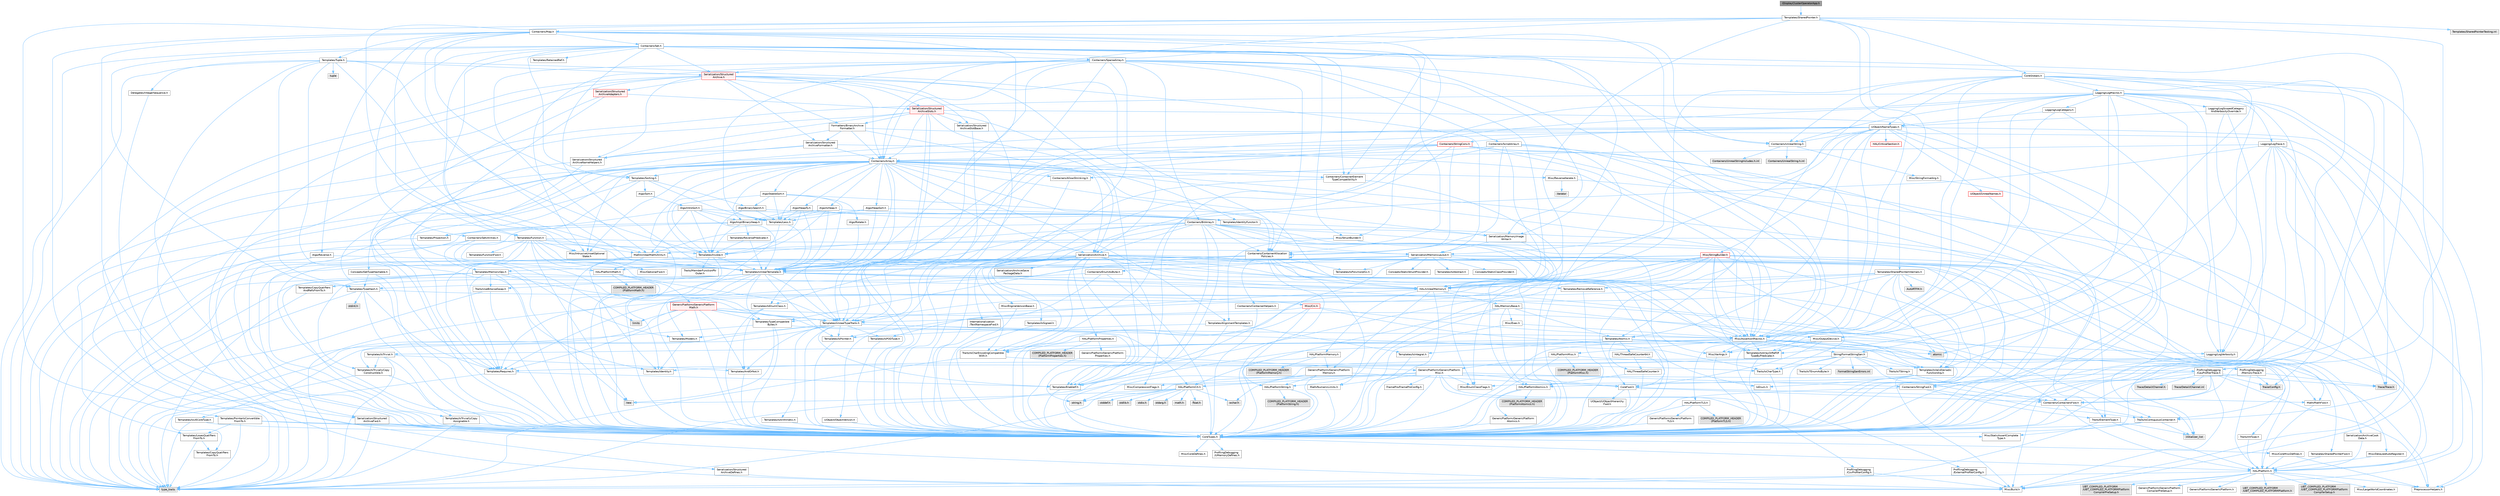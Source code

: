 digraph "IDisplayClusterOperatorApp.h"
{
 // INTERACTIVE_SVG=YES
 // LATEX_PDF_SIZE
  bgcolor="transparent";
  edge [fontname=Helvetica,fontsize=10,labelfontname=Helvetica,labelfontsize=10];
  node [fontname=Helvetica,fontsize=10,shape=box,height=0.2,width=0.4];
  Node1 [id="Node000001",label="IDisplayClusterOperatorApp.h",height=0.2,width=0.4,color="gray40", fillcolor="grey60", style="filled", fontcolor="black",tooltip=" "];
  Node1 -> Node2 [id="edge1_Node000001_Node000002",color="steelblue1",style="solid",tooltip=" "];
  Node2 [id="Node000002",label="Templates/SharedPointer.h",height=0.2,width=0.4,color="grey40", fillcolor="white", style="filled",URL="$d2/d17/SharedPointer_8h.html",tooltip=" "];
  Node2 -> Node3 [id="edge2_Node000002_Node000003",color="steelblue1",style="solid",tooltip=" "];
  Node3 [id="Node000003",label="CoreTypes.h",height=0.2,width=0.4,color="grey40", fillcolor="white", style="filled",URL="$dc/dec/CoreTypes_8h.html",tooltip=" "];
  Node3 -> Node4 [id="edge3_Node000003_Node000004",color="steelblue1",style="solid",tooltip=" "];
  Node4 [id="Node000004",label="HAL/Platform.h",height=0.2,width=0.4,color="grey40", fillcolor="white", style="filled",URL="$d9/dd0/Platform_8h.html",tooltip=" "];
  Node4 -> Node5 [id="edge4_Node000004_Node000005",color="steelblue1",style="solid",tooltip=" "];
  Node5 [id="Node000005",label="Misc/Build.h",height=0.2,width=0.4,color="grey40", fillcolor="white", style="filled",URL="$d3/dbb/Build_8h.html",tooltip=" "];
  Node4 -> Node6 [id="edge5_Node000004_Node000006",color="steelblue1",style="solid",tooltip=" "];
  Node6 [id="Node000006",label="Misc/LargeWorldCoordinates.h",height=0.2,width=0.4,color="grey40", fillcolor="white", style="filled",URL="$d2/dcb/LargeWorldCoordinates_8h.html",tooltip=" "];
  Node4 -> Node7 [id="edge6_Node000004_Node000007",color="steelblue1",style="solid",tooltip=" "];
  Node7 [id="Node000007",label="type_traits",height=0.2,width=0.4,color="grey60", fillcolor="#E0E0E0", style="filled",tooltip=" "];
  Node4 -> Node8 [id="edge7_Node000004_Node000008",color="steelblue1",style="solid",tooltip=" "];
  Node8 [id="Node000008",label="PreprocessorHelpers.h",height=0.2,width=0.4,color="grey40", fillcolor="white", style="filled",URL="$db/ddb/PreprocessorHelpers_8h.html",tooltip=" "];
  Node4 -> Node9 [id="edge8_Node000004_Node000009",color="steelblue1",style="solid",tooltip=" "];
  Node9 [id="Node000009",label="UBT_COMPILED_PLATFORM\l/UBT_COMPILED_PLATFORMPlatform\lCompilerPreSetup.h",height=0.2,width=0.4,color="grey60", fillcolor="#E0E0E0", style="filled",tooltip=" "];
  Node4 -> Node10 [id="edge9_Node000004_Node000010",color="steelblue1",style="solid",tooltip=" "];
  Node10 [id="Node000010",label="GenericPlatform/GenericPlatform\lCompilerPreSetup.h",height=0.2,width=0.4,color="grey40", fillcolor="white", style="filled",URL="$d9/dc8/GenericPlatformCompilerPreSetup_8h.html",tooltip=" "];
  Node4 -> Node11 [id="edge10_Node000004_Node000011",color="steelblue1",style="solid",tooltip=" "];
  Node11 [id="Node000011",label="GenericPlatform/GenericPlatform.h",height=0.2,width=0.4,color="grey40", fillcolor="white", style="filled",URL="$d6/d84/GenericPlatform_8h.html",tooltip=" "];
  Node4 -> Node12 [id="edge11_Node000004_Node000012",color="steelblue1",style="solid",tooltip=" "];
  Node12 [id="Node000012",label="UBT_COMPILED_PLATFORM\l/UBT_COMPILED_PLATFORMPlatform.h",height=0.2,width=0.4,color="grey60", fillcolor="#E0E0E0", style="filled",tooltip=" "];
  Node4 -> Node13 [id="edge12_Node000004_Node000013",color="steelblue1",style="solid",tooltip=" "];
  Node13 [id="Node000013",label="UBT_COMPILED_PLATFORM\l/UBT_COMPILED_PLATFORMPlatform\lCompilerSetup.h",height=0.2,width=0.4,color="grey60", fillcolor="#E0E0E0", style="filled",tooltip=" "];
  Node3 -> Node14 [id="edge13_Node000003_Node000014",color="steelblue1",style="solid",tooltip=" "];
  Node14 [id="Node000014",label="ProfilingDebugging\l/UMemoryDefines.h",height=0.2,width=0.4,color="grey40", fillcolor="white", style="filled",URL="$d2/da2/UMemoryDefines_8h.html",tooltip=" "];
  Node3 -> Node15 [id="edge14_Node000003_Node000015",color="steelblue1",style="solid",tooltip=" "];
  Node15 [id="Node000015",label="Misc/CoreMiscDefines.h",height=0.2,width=0.4,color="grey40", fillcolor="white", style="filled",URL="$da/d38/CoreMiscDefines_8h.html",tooltip=" "];
  Node15 -> Node4 [id="edge15_Node000015_Node000004",color="steelblue1",style="solid",tooltip=" "];
  Node15 -> Node8 [id="edge16_Node000015_Node000008",color="steelblue1",style="solid",tooltip=" "];
  Node3 -> Node16 [id="edge17_Node000003_Node000016",color="steelblue1",style="solid",tooltip=" "];
  Node16 [id="Node000016",label="Misc/CoreDefines.h",height=0.2,width=0.4,color="grey40", fillcolor="white", style="filled",URL="$d3/dd2/CoreDefines_8h.html",tooltip=" "];
  Node2 -> Node17 [id="edge18_Node000002_Node000017",color="steelblue1",style="solid",tooltip=" "];
  Node17 [id="Node000017",label="Misc/IntrusiveUnsetOptional\lState.h",height=0.2,width=0.4,color="grey40", fillcolor="white", style="filled",URL="$d2/d0a/IntrusiveUnsetOptionalState_8h.html",tooltip=" "];
  Node17 -> Node18 [id="edge19_Node000017_Node000018",color="steelblue1",style="solid",tooltip=" "];
  Node18 [id="Node000018",label="Misc/OptionalFwd.h",height=0.2,width=0.4,color="grey40", fillcolor="white", style="filled",URL="$dc/d50/OptionalFwd_8h.html",tooltip=" "];
  Node2 -> Node19 [id="edge20_Node000002_Node000019",color="steelblue1",style="solid",tooltip=" "];
  Node19 [id="Node000019",label="Templates/PointerIsConvertible\lFromTo.h",height=0.2,width=0.4,color="grey40", fillcolor="white", style="filled",URL="$d6/d65/PointerIsConvertibleFromTo_8h.html",tooltip=" "];
  Node19 -> Node3 [id="edge21_Node000019_Node000003",color="steelblue1",style="solid",tooltip=" "];
  Node19 -> Node20 [id="edge22_Node000019_Node000020",color="steelblue1",style="solid",tooltip=" "];
  Node20 [id="Node000020",label="Misc/StaticAssertComplete\lType.h",height=0.2,width=0.4,color="grey40", fillcolor="white", style="filled",URL="$d5/d4e/StaticAssertCompleteType_8h.html",tooltip=" "];
  Node19 -> Node21 [id="edge23_Node000019_Node000021",color="steelblue1",style="solid",tooltip=" "];
  Node21 [id="Node000021",label="Templates/LosesQualifiers\lFromTo.h",height=0.2,width=0.4,color="grey40", fillcolor="white", style="filled",URL="$d2/db3/LosesQualifiersFromTo_8h.html",tooltip=" "];
  Node21 -> Node22 [id="edge24_Node000021_Node000022",color="steelblue1",style="solid",tooltip=" "];
  Node22 [id="Node000022",label="Templates/CopyQualifiers\lFromTo.h",height=0.2,width=0.4,color="grey40", fillcolor="white", style="filled",URL="$d5/db4/CopyQualifiersFromTo_8h.html",tooltip=" "];
  Node21 -> Node7 [id="edge25_Node000021_Node000007",color="steelblue1",style="solid",tooltip=" "];
  Node19 -> Node7 [id="edge26_Node000019_Node000007",color="steelblue1",style="solid",tooltip=" "];
  Node2 -> Node23 [id="edge27_Node000002_Node000023",color="steelblue1",style="solid",tooltip=" "];
  Node23 [id="Node000023",label="Misc/AssertionMacros.h",height=0.2,width=0.4,color="grey40", fillcolor="white", style="filled",URL="$d0/dfa/AssertionMacros_8h.html",tooltip=" "];
  Node23 -> Node3 [id="edge28_Node000023_Node000003",color="steelblue1",style="solid",tooltip=" "];
  Node23 -> Node4 [id="edge29_Node000023_Node000004",color="steelblue1",style="solid",tooltip=" "];
  Node23 -> Node24 [id="edge30_Node000023_Node000024",color="steelblue1",style="solid",tooltip=" "];
  Node24 [id="Node000024",label="HAL/PlatformMisc.h",height=0.2,width=0.4,color="grey40", fillcolor="white", style="filled",URL="$d0/df5/PlatformMisc_8h.html",tooltip=" "];
  Node24 -> Node3 [id="edge31_Node000024_Node000003",color="steelblue1",style="solid",tooltip=" "];
  Node24 -> Node25 [id="edge32_Node000024_Node000025",color="steelblue1",style="solid",tooltip=" "];
  Node25 [id="Node000025",label="GenericPlatform/GenericPlatform\lMisc.h",height=0.2,width=0.4,color="grey40", fillcolor="white", style="filled",URL="$db/d9a/GenericPlatformMisc_8h.html",tooltip=" "];
  Node25 -> Node26 [id="edge33_Node000025_Node000026",color="steelblue1",style="solid",tooltip=" "];
  Node26 [id="Node000026",label="Containers/StringFwd.h",height=0.2,width=0.4,color="grey40", fillcolor="white", style="filled",URL="$df/d37/StringFwd_8h.html",tooltip=" "];
  Node26 -> Node3 [id="edge34_Node000026_Node000003",color="steelblue1",style="solid",tooltip=" "];
  Node26 -> Node27 [id="edge35_Node000026_Node000027",color="steelblue1",style="solid",tooltip=" "];
  Node27 [id="Node000027",label="Traits/ElementType.h",height=0.2,width=0.4,color="grey40", fillcolor="white", style="filled",URL="$d5/d4f/ElementType_8h.html",tooltip=" "];
  Node27 -> Node4 [id="edge36_Node000027_Node000004",color="steelblue1",style="solid",tooltip=" "];
  Node27 -> Node28 [id="edge37_Node000027_Node000028",color="steelblue1",style="solid",tooltip=" "];
  Node28 [id="Node000028",label="initializer_list",height=0.2,width=0.4,color="grey60", fillcolor="#E0E0E0", style="filled",tooltip=" "];
  Node27 -> Node7 [id="edge38_Node000027_Node000007",color="steelblue1",style="solid",tooltip=" "];
  Node26 -> Node29 [id="edge39_Node000026_Node000029",color="steelblue1",style="solid",tooltip=" "];
  Node29 [id="Node000029",label="Traits/IsContiguousContainer.h",height=0.2,width=0.4,color="grey40", fillcolor="white", style="filled",URL="$d5/d3c/IsContiguousContainer_8h.html",tooltip=" "];
  Node29 -> Node3 [id="edge40_Node000029_Node000003",color="steelblue1",style="solid",tooltip=" "];
  Node29 -> Node20 [id="edge41_Node000029_Node000020",color="steelblue1",style="solid",tooltip=" "];
  Node29 -> Node28 [id="edge42_Node000029_Node000028",color="steelblue1",style="solid",tooltip=" "];
  Node25 -> Node30 [id="edge43_Node000025_Node000030",color="steelblue1",style="solid",tooltip=" "];
  Node30 [id="Node000030",label="CoreFwd.h",height=0.2,width=0.4,color="grey40", fillcolor="white", style="filled",URL="$d1/d1e/CoreFwd_8h.html",tooltip=" "];
  Node30 -> Node3 [id="edge44_Node000030_Node000003",color="steelblue1",style="solid",tooltip=" "];
  Node30 -> Node31 [id="edge45_Node000030_Node000031",color="steelblue1",style="solid",tooltip=" "];
  Node31 [id="Node000031",label="Containers/ContainersFwd.h",height=0.2,width=0.4,color="grey40", fillcolor="white", style="filled",URL="$d4/d0a/ContainersFwd_8h.html",tooltip=" "];
  Node31 -> Node4 [id="edge46_Node000031_Node000004",color="steelblue1",style="solid",tooltip=" "];
  Node31 -> Node3 [id="edge47_Node000031_Node000003",color="steelblue1",style="solid",tooltip=" "];
  Node31 -> Node29 [id="edge48_Node000031_Node000029",color="steelblue1",style="solid",tooltip=" "];
  Node30 -> Node32 [id="edge49_Node000030_Node000032",color="steelblue1",style="solid",tooltip=" "];
  Node32 [id="Node000032",label="Math/MathFwd.h",height=0.2,width=0.4,color="grey40", fillcolor="white", style="filled",URL="$d2/d10/MathFwd_8h.html",tooltip=" "];
  Node32 -> Node4 [id="edge50_Node000032_Node000004",color="steelblue1",style="solid",tooltip=" "];
  Node30 -> Node33 [id="edge51_Node000030_Node000033",color="steelblue1",style="solid",tooltip=" "];
  Node33 [id="Node000033",label="UObject/UObjectHierarchy\lFwd.h",height=0.2,width=0.4,color="grey40", fillcolor="white", style="filled",URL="$d3/d13/UObjectHierarchyFwd_8h.html",tooltip=" "];
  Node25 -> Node3 [id="edge52_Node000025_Node000003",color="steelblue1",style="solid",tooltip=" "];
  Node25 -> Node34 [id="edge53_Node000025_Node000034",color="steelblue1",style="solid",tooltip=" "];
  Node34 [id="Node000034",label="FramePro/FrameProConfig.h",height=0.2,width=0.4,color="grey40", fillcolor="white", style="filled",URL="$d7/d90/FrameProConfig_8h.html",tooltip=" "];
  Node25 -> Node35 [id="edge54_Node000025_Node000035",color="steelblue1",style="solid",tooltip=" "];
  Node35 [id="Node000035",label="HAL/PlatformCrt.h",height=0.2,width=0.4,color="grey40", fillcolor="white", style="filled",URL="$d8/d75/PlatformCrt_8h.html",tooltip=" "];
  Node35 -> Node36 [id="edge55_Node000035_Node000036",color="steelblue1",style="solid",tooltip=" "];
  Node36 [id="Node000036",label="new",height=0.2,width=0.4,color="grey60", fillcolor="#E0E0E0", style="filled",tooltip=" "];
  Node35 -> Node37 [id="edge56_Node000035_Node000037",color="steelblue1",style="solid",tooltip=" "];
  Node37 [id="Node000037",label="wchar.h",height=0.2,width=0.4,color="grey60", fillcolor="#E0E0E0", style="filled",tooltip=" "];
  Node35 -> Node38 [id="edge57_Node000035_Node000038",color="steelblue1",style="solid",tooltip=" "];
  Node38 [id="Node000038",label="stddef.h",height=0.2,width=0.4,color="grey60", fillcolor="#E0E0E0", style="filled",tooltip=" "];
  Node35 -> Node39 [id="edge58_Node000035_Node000039",color="steelblue1",style="solid",tooltip=" "];
  Node39 [id="Node000039",label="stdlib.h",height=0.2,width=0.4,color="grey60", fillcolor="#E0E0E0", style="filled",tooltip=" "];
  Node35 -> Node40 [id="edge59_Node000035_Node000040",color="steelblue1",style="solid",tooltip=" "];
  Node40 [id="Node000040",label="stdio.h",height=0.2,width=0.4,color="grey60", fillcolor="#E0E0E0", style="filled",tooltip=" "];
  Node35 -> Node41 [id="edge60_Node000035_Node000041",color="steelblue1",style="solid",tooltip=" "];
  Node41 [id="Node000041",label="stdarg.h",height=0.2,width=0.4,color="grey60", fillcolor="#E0E0E0", style="filled",tooltip=" "];
  Node35 -> Node42 [id="edge61_Node000035_Node000042",color="steelblue1",style="solid",tooltip=" "];
  Node42 [id="Node000042",label="math.h",height=0.2,width=0.4,color="grey60", fillcolor="#E0E0E0", style="filled",tooltip=" "];
  Node35 -> Node43 [id="edge62_Node000035_Node000043",color="steelblue1",style="solid",tooltip=" "];
  Node43 [id="Node000043",label="float.h",height=0.2,width=0.4,color="grey60", fillcolor="#E0E0E0", style="filled",tooltip=" "];
  Node35 -> Node44 [id="edge63_Node000035_Node000044",color="steelblue1",style="solid",tooltip=" "];
  Node44 [id="Node000044",label="string.h",height=0.2,width=0.4,color="grey60", fillcolor="#E0E0E0", style="filled",tooltip=" "];
  Node25 -> Node45 [id="edge64_Node000025_Node000045",color="steelblue1",style="solid",tooltip=" "];
  Node45 [id="Node000045",label="Math/NumericLimits.h",height=0.2,width=0.4,color="grey40", fillcolor="white", style="filled",URL="$df/d1b/NumericLimits_8h.html",tooltip=" "];
  Node45 -> Node3 [id="edge65_Node000045_Node000003",color="steelblue1",style="solid",tooltip=" "];
  Node25 -> Node46 [id="edge66_Node000025_Node000046",color="steelblue1",style="solid",tooltip=" "];
  Node46 [id="Node000046",label="Misc/CompressionFlags.h",height=0.2,width=0.4,color="grey40", fillcolor="white", style="filled",URL="$d9/d76/CompressionFlags_8h.html",tooltip=" "];
  Node25 -> Node47 [id="edge67_Node000025_Node000047",color="steelblue1",style="solid",tooltip=" "];
  Node47 [id="Node000047",label="Misc/EnumClassFlags.h",height=0.2,width=0.4,color="grey40", fillcolor="white", style="filled",URL="$d8/de7/EnumClassFlags_8h.html",tooltip=" "];
  Node25 -> Node48 [id="edge68_Node000025_Node000048",color="steelblue1",style="solid",tooltip=" "];
  Node48 [id="Node000048",label="ProfilingDebugging\l/CsvProfilerConfig.h",height=0.2,width=0.4,color="grey40", fillcolor="white", style="filled",URL="$d3/d88/CsvProfilerConfig_8h.html",tooltip=" "];
  Node48 -> Node5 [id="edge69_Node000048_Node000005",color="steelblue1",style="solid",tooltip=" "];
  Node25 -> Node49 [id="edge70_Node000025_Node000049",color="steelblue1",style="solid",tooltip=" "];
  Node49 [id="Node000049",label="ProfilingDebugging\l/ExternalProfilerConfig.h",height=0.2,width=0.4,color="grey40", fillcolor="white", style="filled",URL="$d3/dbb/ExternalProfilerConfig_8h.html",tooltip=" "];
  Node49 -> Node5 [id="edge71_Node000049_Node000005",color="steelblue1",style="solid",tooltip=" "];
  Node24 -> Node50 [id="edge72_Node000024_Node000050",color="steelblue1",style="solid",tooltip=" "];
  Node50 [id="Node000050",label="COMPILED_PLATFORM_HEADER\l(PlatformMisc.h)",height=0.2,width=0.4,color="grey60", fillcolor="#E0E0E0", style="filled",tooltip=" "];
  Node24 -> Node51 [id="edge73_Node000024_Node000051",color="steelblue1",style="solid",tooltip=" "];
  Node51 [id="Node000051",label="ProfilingDebugging\l/CpuProfilerTrace.h",height=0.2,width=0.4,color="grey40", fillcolor="white", style="filled",URL="$da/dcb/CpuProfilerTrace_8h.html",tooltip=" "];
  Node51 -> Node3 [id="edge74_Node000051_Node000003",color="steelblue1",style="solid",tooltip=" "];
  Node51 -> Node31 [id="edge75_Node000051_Node000031",color="steelblue1",style="solid",tooltip=" "];
  Node51 -> Node52 [id="edge76_Node000051_Node000052",color="steelblue1",style="solid",tooltip=" "];
  Node52 [id="Node000052",label="HAL/PlatformAtomics.h",height=0.2,width=0.4,color="grey40", fillcolor="white", style="filled",URL="$d3/d36/PlatformAtomics_8h.html",tooltip=" "];
  Node52 -> Node3 [id="edge77_Node000052_Node000003",color="steelblue1",style="solid",tooltip=" "];
  Node52 -> Node53 [id="edge78_Node000052_Node000053",color="steelblue1",style="solid",tooltip=" "];
  Node53 [id="Node000053",label="GenericPlatform/GenericPlatform\lAtomics.h",height=0.2,width=0.4,color="grey40", fillcolor="white", style="filled",URL="$da/d72/GenericPlatformAtomics_8h.html",tooltip=" "];
  Node53 -> Node3 [id="edge79_Node000053_Node000003",color="steelblue1",style="solid",tooltip=" "];
  Node52 -> Node54 [id="edge80_Node000052_Node000054",color="steelblue1",style="solid",tooltip=" "];
  Node54 [id="Node000054",label="COMPILED_PLATFORM_HEADER\l(PlatformAtomics.h)",height=0.2,width=0.4,color="grey60", fillcolor="#E0E0E0", style="filled",tooltip=" "];
  Node51 -> Node8 [id="edge81_Node000051_Node000008",color="steelblue1",style="solid",tooltip=" "];
  Node51 -> Node5 [id="edge82_Node000051_Node000005",color="steelblue1",style="solid",tooltip=" "];
  Node51 -> Node55 [id="edge83_Node000051_Node000055",color="steelblue1",style="solid",tooltip=" "];
  Node55 [id="Node000055",label="Trace/Config.h",height=0.2,width=0.4,color="grey60", fillcolor="#E0E0E0", style="filled",tooltip=" "];
  Node51 -> Node56 [id="edge84_Node000051_Node000056",color="steelblue1",style="solid",tooltip=" "];
  Node56 [id="Node000056",label="Trace/Detail/Channel.h",height=0.2,width=0.4,color="grey60", fillcolor="#E0E0E0", style="filled",tooltip=" "];
  Node51 -> Node57 [id="edge85_Node000051_Node000057",color="steelblue1",style="solid",tooltip=" "];
  Node57 [id="Node000057",label="Trace/Detail/Channel.inl",height=0.2,width=0.4,color="grey60", fillcolor="#E0E0E0", style="filled",tooltip=" "];
  Node51 -> Node58 [id="edge86_Node000051_Node000058",color="steelblue1",style="solid",tooltip=" "];
  Node58 [id="Node000058",label="Trace/Trace.h",height=0.2,width=0.4,color="grey60", fillcolor="#E0E0E0", style="filled",tooltip=" "];
  Node23 -> Node8 [id="edge87_Node000023_Node000008",color="steelblue1",style="solid",tooltip=" "];
  Node23 -> Node59 [id="edge88_Node000023_Node000059",color="steelblue1",style="solid",tooltip=" "];
  Node59 [id="Node000059",label="Templates/EnableIf.h",height=0.2,width=0.4,color="grey40", fillcolor="white", style="filled",URL="$d7/d60/EnableIf_8h.html",tooltip=" "];
  Node59 -> Node3 [id="edge89_Node000059_Node000003",color="steelblue1",style="solid",tooltip=" "];
  Node23 -> Node60 [id="edge90_Node000023_Node000060",color="steelblue1",style="solid",tooltip=" "];
  Node60 [id="Node000060",label="Templates/IsArrayOrRefOf\lTypeByPredicate.h",height=0.2,width=0.4,color="grey40", fillcolor="white", style="filled",URL="$d6/da1/IsArrayOrRefOfTypeByPredicate_8h.html",tooltip=" "];
  Node60 -> Node3 [id="edge91_Node000060_Node000003",color="steelblue1",style="solid",tooltip=" "];
  Node23 -> Node61 [id="edge92_Node000023_Node000061",color="steelblue1",style="solid",tooltip=" "];
  Node61 [id="Node000061",label="Templates/IsValidVariadic\lFunctionArg.h",height=0.2,width=0.4,color="grey40", fillcolor="white", style="filled",URL="$d0/dc8/IsValidVariadicFunctionArg_8h.html",tooltip=" "];
  Node61 -> Node3 [id="edge93_Node000061_Node000003",color="steelblue1",style="solid",tooltip=" "];
  Node61 -> Node62 [id="edge94_Node000061_Node000062",color="steelblue1",style="solid",tooltip=" "];
  Node62 [id="Node000062",label="IsEnum.h",height=0.2,width=0.4,color="grey40", fillcolor="white", style="filled",URL="$d4/de5/IsEnum_8h.html",tooltip=" "];
  Node61 -> Node7 [id="edge95_Node000061_Node000007",color="steelblue1",style="solid",tooltip=" "];
  Node23 -> Node63 [id="edge96_Node000023_Node000063",color="steelblue1",style="solid",tooltip=" "];
  Node63 [id="Node000063",label="Traits/IsCharEncodingCompatible\lWith.h",height=0.2,width=0.4,color="grey40", fillcolor="white", style="filled",URL="$df/dd1/IsCharEncodingCompatibleWith_8h.html",tooltip=" "];
  Node63 -> Node7 [id="edge97_Node000063_Node000007",color="steelblue1",style="solid",tooltip=" "];
  Node63 -> Node64 [id="edge98_Node000063_Node000064",color="steelblue1",style="solid",tooltip=" "];
  Node64 [id="Node000064",label="Traits/IsCharType.h",height=0.2,width=0.4,color="grey40", fillcolor="white", style="filled",URL="$db/d51/IsCharType_8h.html",tooltip=" "];
  Node64 -> Node3 [id="edge99_Node000064_Node000003",color="steelblue1",style="solid",tooltip=" "];
  Node23 -> Node65 [id="edge100_Node000023_Node000065",color="steelblue1",style="solid",tooltip=" "];
  Node65 [id="Node000065",label="Misc/VarArgs.h",height=0.2,width=0.4,color="grey40", fillcolor="white", style="filled",URL="$d5/d6f/VarArgs_8h.html",tooltip=" "];
  Node65 -> Node3 [id="edge101_Node000065_Node000003",color="steelblue1",style="solid",tooltip=" "];
  Node23 -> Node66 [id="edge102_Node000023_Node000066",color="steelblue1",style="solid",tooltip=" "];
  Node66 [id="Node000066",label="String/FormatStringSan.h",height=0.2,width=0.4,color="grey40", fillcolor="white", style="filled",URL="$d3/d8b/FormatStringSan_8h.html",tooltip=" "];
  Node66 -> Node7 [id="edge103_Node000066_Node000007",color="steelblue1",style="solid",tooltip=" "];
  Node66 -> Node3 [id="edge104_Node000066_Node000003",color="steelblue1",style="solid",tooltip=" "];
  Node66 -> Node67 [id="edge105_Node000066_Node000067",color="steelblue1",style="solid",tooltip=" "];
  Node67 [id="Node000067",label="Templates/Requires.h",height=0.2,width=0.4,color="grey40", fillcolor="white", style="filled",URL="$dc/d96/Requires_8h.html",tooltip=" "];
  Node67 -> Node59 [id="edge106_Node000067_Node000059",color="steelblue1",style="solid",tooltip=" "];
  Node67 -> Node7 [id="edge107_Node000067_Node000007",color="steelblue1",style="solid",tooltip=" "];
  Node66 -> Node68 [id="edge108_Node000066_Node000068",color="steelblue1",style="solid",tooltip=" "];
  Node68 [id="Node000068",label="Templates/Identity.h",height=0.2,width=0.4,color="grey40", fillcolor="white", style="filled",URL="$d0/dd5/Identity_8h.html",tooltip=" "];
  Node66 -> Node61 [id="edge109_Node000066_Node000061",color="steelblue1",style="solid",tooltip=" "];
  Node66 -> Node64 [id="edge110_Node000066_Node000064",color="steelblue1",style="solid",tooltip=" "];
  Node66 -> Node69 [id="edge111_Node000066_Node000069",color="steelblue1",style="solid",tooltip=" "];
  Node69 [id="Node000069",label="Traits/IsTEnumAsByte.h",height=0.2,width=0.4,color="grey40", fillcolor="white", style="filled",URL="$d1/de6/IsTEnumAsByte_8h.html",tooltip=" "];
  Node66 -> Node70 [id="edge112_Node000066_Node000070",color="steelblue1",style="solid",tooltip=" "];
  Node70 [id="Node000070",label="Traits/IsTString.h",height=0.2,width=0.4,color="grey40", fillcolor="white", style="filled",URL="$d0/df8/IsTString_8h.html",tooltip=" "];
  Node70 -> Node31 [id="edge113_Node000070_Node000031",color="steelblue1",style="solid",tooltip=" "];
  Node66 -> Node31 [id="edge114_Node000066_Node000031",color="steelblue1",style="solid",tooltip=" "];
  Node66 -> Node71 [id="edge115_Node000066_Node000071",color="steelblue1",style="solid",tooltip=" "];
  Node71 [id="Node000071",label="FormatStringSanErrors.inl",height=0.2,width=0.4,color="grey60", fillcolor="#E0E0E0", style="filled",tooltip=" "];
  Node23 -> Node72 [id="edge116_Node000023_Node000072",color="steelblue1",style="solid",tooltip=" "];
  Node72 [id="Node000072",label="atomic",height=0.2,width=0.4,color="grey60", fillcolor="#E0E0E0", style="filled",tooltip=" "];
  Node2 -> Node73 [id="edge117_Node000002_Node000073",color="steelblue1",style="solid",tooltip=" "];
  Node73 [id="Node000073",label="HAL/UnrealMemory.h",height=0.2,width=0.4,color="grey40", fillcolor="white", style="filled",URL="$d9/d96/UnrealMemory_8h.html",tooltip=" "];
  Node73 -> Node3 [id="edge118_Node000073_Node000003",color="steelblue1",style="solid",tooltip=" "];
  Node73 -> Node74 [id="edge119_Node000073_Node000074",color="steelblue1",style="solid",tooltip=" "];
  Node74 [id="Node000074",label="GenericPlatform/GenericPlatform\lMemory.h",height=0.2,width=0.4,color="grey40", fillcolor="white", style="filled",URL="$dd/d22/GenericPlatformMemory_8h.html",tooltip=" "];
  Node74 -> Node30 [id="edge120_Node000074_Node000030",color="steelblue1",style="solid",tooltip=" "];
  Node74 -> Node3 [id="edge121_Node000074_Node000003",color="steelblue1",style="solid",tooltip=" "];
  Node74 -> Node75 [id="edge122_Node000074_Node000075",color="steelblue1",style="solid",tooltip=" "];
  Node75 [id="Node000075",label="HAL/PlatformString.h",height=0.2,width=0.4,color="grey40", fillcolor="white", style="filled",URL="$db/db5/PlatformString_8h.html",tooltip=" "];
  Node75 -> Node3 [id="edge123_Node000075_Node000003",color="steelblue1",style="solid",tooltip=" "];
  Node75 -> Node76 [id="edge124_Node000075_Node000076",color="steelblue1",style="solid",tooltip=" "];
  Node76 [id="Node000076",label="COMPILED_PLATFORM_HEADER\l(PlatformString.h)",height=0.2,width=0.4,color="grey60", fillcolor="#E0E0E0", style="filled",tooltip=" "];
  Node74 -> Node44 [id="edge125_Node000074_Node000044",color="steelblue1",style="solid",tooltip=" "];
  Node74 -> Node37 [id="edge126_Node000074_Node000037",color="steelblue1",style="solid",tooltip=" "];
  Node73 -> Node77 [id="edge127_Node000073_Node000077",color="steelblue1",style="solid",tooltip=" "];
  Node77 [id="Node000077",label="HAL/MemoryBase.h",height=0.2,width=0.4,color="grey40", fillcolor="white", style="filled",URL="$d6/d9f/MemoryBase_8h.html",tooltip=" "];
  Node77 -> Node3 [id="edge128_Node000077_Node000003",color="steelblue1",style="solid",tooltip=" "];
  Node77 -> Node52 [id="edge129_Node000077_Node000052",color="steelblue1",style="solid",tooltip=" "];
  Node77 -> Node35 [id="edge130_Node000077_Node000035",color="steelblue1",style="solid",tooltip=" "];
  Node77 -> Node78 [id="edge131_Node000077_Node000078",color="steelblue1",style="solid",tooltip=" "];
  Node78 [id="Node000078",label="Misc/Exec.h",height=0.2,width=0.4,color="grey40", fillcolor="white", style="filled",URL="$de/ddb/Exec_8h.html",tooltip=" "];
  Node78 -> Node3 [id="edge132_Node000078_Node000003",color="steelblue1",style="solid",tooltip=" "];
  Node78 -> Node23 [id="edge133_Node000078_Node000023",color="steelblue1",style="solid",tooltip=" "];
  Node77 -> Node79 [id="edge134_Node000077_Node000079",color="steelblue1",style="solid",tooltip=" "];
  Node79 [id="Node000079",label="Misc/OutputDevice.h",height=0.2,width=0.4,color="grey40", fillcolor="white", style="filled",URL="$d7/d32/OutputDevice_8h.html",tooltip=" "];
  Node79 -> Node30 [id="edge135_Node000079_Node000030",color="steelblue1",style="solid",tooltip=" "];
  Node79 -> Node3 [id="edge136_Node000079_Node000003",color="steelblue1",style="solid",tooltip=" "];
  Node79 -> Node80 [id="edge137_Node000079_Node000080",color="steelblue1",style="solid",tooltip=" "];
  Node80 [id="Node000080",label="Logging/LogVerbosity.h",height=0.2,width=0.4,color="grey40", fillcolor="white", style="filled",URL="$d2/d8f/LogVerbosity_8h.html",tooltip=" "];
  Node80 -> Node3 [id="edge138_Node000080_Node000003",color="steelblue1",style="solid",tooltip=" "];
  Node79 -> Node65 [id="edge139_Node000079_Node000065",color="steelblue1",style="solid",tooltip=" "];
  Node79 -> Node60 [id="edge140_Node000079_Node000060",color="steelblue1",style="solid",tooltip=" "];
  Node79 -> Node61 [id="edge141_Node000079_Node000061",color="steelblue1",style="solid",tooltip=" "];
  Node79 -> Node63 [id="edge142_Node000079_Node000063",color="steelblue1",style="solid",tooltip=" "];
  Node77 -> Node81 [id="edge143_Node000077_Node000081",color="steelblue1",style="solid",tooltip=" "];
  Node81 [id="Node000081",label="Templates/Atomic.h",height=0.2,width=0.4,color="grey40", fillcolor="white", style="filled",URL="$d3/d91/Atomic_8h.html",tooltip=" "];
  Node81 -> Node82 [id="edge144_Node000081_Node000082",color="steelblue1",style="solid",tooltip=" "];
  Node82 [id="Node000082",label="HAL/ThreadSafeCounter.h",height=0.2,width=0.4,color="grey40", fillcolor="white", style="filled",URL="$dc/dc9/ThreadSafeCounter_8h.html",tooltip=" "];
  Node82 -> Node3 [id="edge145_Node000082_Node000003",color="steelblue1",style="solid",tooltip=" "];
  Node82 -> Node52 [id="edge146_Node000082_Node000052",color="steelblue1",style="solid",tooltip=" "];
  Node81 -> Node83 [id="edge147_Node000081_Node000083",color="steelblue1",style="solid",tooltip=" "];
  Node83 [id="Node000083",label="HAL/ThreadSafeCounter64.h",height=0.2,width=0.4,color="grey40", fillcolor="white", style="filled",URL="$d0/d12/ThreadSafeCounter64_8h.html",tooltip=" "];
  Node83 -> Node3 [id="edge148_Node000083_Node000003",color="steelblue1",style="solid",tooltip=" "];
  Node83 -> Node82 [id="edge149_Node000083_Node000082",color="steelblue1",style="solid",tooltip=" "];
  Node81 -> Node84 [id="edge150_Node000081_Node000084",color="steelblue1",style="solid",tooltip=" "];
  Node84 [id="Node000084",label="Templates/IsIntegral.h",height=0.2,width=0.4,color="grey40", fillcolor="white", style="filled",URL="$da/d64/IsIntegral_8h.html",tooltip=" "];
  Node84 -> Node3 [id="edge151_Node000084_Node000003",color="steelblue1",style="solid",tooltip=" "];
  Node81 -> Node85 [id="edge152_Node000081_Node000085",color="steelblue1",style="solid",tooltip=" "];
  Node85 [id="Node000085",label="Templates/IsTrivial.h",height=0.2,width=0.4,color="grey40", fillcolor="white", style="filled",URL="$da/d4c/IsTrivial_8h.html",tooltip=" "];
  Node85 -> Node86 [id="edge153_Node000085_Node000086",color="steelblue1",style="solid",tooltip=" "];
  Node86 [id="Node000086",label="Templates/AndOrNot.h",height=0.2,width=0.4,color="grey40", fillcolor="white", style="filled",URL="$db/d0a/AndOrNot_8h.html",tooltip=" "];
  Node86 -> Node3 [id="edge154_Node000086_Node000003",color="steelblue1",style="solid",tooltip=" "];
  Node85 -> Node87 [id="edge155_Node000085_Node000087",color="steelblue1",style="solid",tooltip=" "];
  Node87 [id="Node000087",label="Templates/IsTriviallyCopy\lConstructible.h",height=0.2,width=0.4,color="grey40", fillcolor="white", style="filled",URL="$d3/d78/IsTriviallyCopyConstructible_8h.html",tooltip=" "];
  Node87 -> Node3 [id="edge156_Node000087_Node000003",color="steelblue1",style="solid",tooltip=" "];
  Node87 -> Node7 [id="edge157_Node000087_Node000007",color="steelblue1",style="solid",tooltip=" "];
  Node85 -> Node88 [id="edge158_Node000085_Node000088",color="steelblue1",style="solid",tooltip=" "];
  Node88 [id="Node000088",label="Templates/IsTriviallyCopy\lAssignable.h",height=0.2,width=0.4,color="grey40", fillcolor="white", style="filled",URL="$d2/df2/IsTriviallyCopyAssignable_8h.html",tooltip=" "];
  Node88 -> Node3 [id="edge159_Node000088_Node000003",color="steelblue1",style="solid",tooltip=" "];
  Node88 -> Node7 [id="edge160_Node000088_Node000007",color="steelblue1",style="solid",tooltip=" "];
  Node85 -> Node7 [id="edge161_Node000085_Node000007",color="steelblue1",style="solid",tooltip=" "];
  Node81 -> Node89 [id="edge162_Node000081_Node000089",color="steelblue1",style="solid",tooltip=" "];
  Node89 [id="Node000089",label="Traits/IntType.h",height=0.2,width=0.4,color="grey40", fillcolor="white", style="filled",URL="$d7/deb/IntType_8h.html",tooltip=" "];
  Node89 -> Node4 [id="edge163_Node000089_Node000004",color="steelblue1",style="solid",tooltip=" "];
  Node81 -> Node72 [id="edge164_Node000081_Node000072",color="steelblue1",style="solid",tooltip=" "];
  Node73 -> Node90 [id="edge165_Node000073_Node000090",color="steelblue1",style="solid",tooltip=" "];
  Node90 [id="Node000090",label="HAL/PlatformMemory.h",height=0.2,width=0.4,color="grey40", fillcolor="white", style="filled",URL="$de/d68/PlatformMemory_8h.html",tooltip=" "];
  Node90 -> Node3 [id="edge166_Node000090_Node000003",color="steelblue1",style="solid",tooltip=" "];
  Node90 -> Node74 [id="edge167_Node000090_Node000074",color="steelblue1",style="solid",tooltip=" "];
  Node90 -> Node91 [id="edge168_Node000090_Node000091",color="steelblue1",style="solid",tooltip=" "];
  Node91 [id="Node000091",label="COMPILED_PLATFORM_HEADER\l(PlatformMemory.h)",height=0.2,width=0.4,color="grey60", fillcolor="#E0E0E0", style="filled",tooltip=" "];
  Node73 -> Node92 [id="edge169_Node000073_Node000092",color="steelblue1",style="solid",tooltip=" "];
  Node92 [id="Node000092",label="ProfilingDebugging\l/MemoryTrace.h",height=0.2,width=0.4,color="grey40", fillcolor="white", style="filled",URL="$da/dd7/MemoryTrace_8h.html",tooltip=" "];
  Node92 -> Node4 [id="edge170_Node000092_Node000004",color="steelblue1",style="solid",tooltip=" "];
  Node92 -> Node47 [id="edge171_Node000092_Node000047",color="steelblue1",style="solid",tooltip=" "];
  Node92 -> Node55 [id="edge172_Node000092_Node000055",color="steelblue1",style="solid",tooltip=" "];
  Node92 -> Node58 [id="edge173_Node000092_Node000058",color="steelblue1",style="solid",tooltip=" "];
  Node73 -> Node93 [id="edge174_Node000073_Node000093",color="steelblue1",style="solid",tooltip=" "];
  Node93 [id="Node000093",label="Templates/IsPointer.h",height=0.2,width=0.4,color="grey40", fillcolor="white", style="filled",URL="$d7/d05/IsPointer_8h.html",tooltip=" "];
  Node93 -> Node3 [id="edge175_Node000093_Node000003",color="steelblue1",style="solid",tooltip=" "];
  Node2 -> Node94 [id="edge176_Node000002_Node000094",color="steelblue1",style="solid",tooltip=" "];
  Node94 [id="Node000094",label="Containers/Array.h",height=0.2,width=0.4,color="grey40", fillcolor="white", style="filled",URL="$df/dd0/Array_8h.html",tooltip=" "];
  Node94 -> Node3 [id="edge177_Node000094_Node000003",color="steelblue1",style="solid",tooltip=" "];
  Node94 -> Node23 [id="edge178_Node000094_Node000023",color="steelblue1",style="solid",tooltip=" "];
  Node94 -> Node17 [id="edge179_Node000094_Node000017",color="steelblue1",style="solid",tooltip=" "];
  Node94 -> Node95 [id="edge180_Node000094_Node000095",color="steelblue1",style="solid",tooltip=" "];
  Node95 [id="Node000095",label="Misc/ReverseIterate.h",height=0.2,width=0.4,color="grey40", fillcolor="white", style="filled",URL="$db/de3/ReverseIterate_8h.html",tooltip=" "];
  Node95 -> Node4 [id="edge181_Node000095_Node000004",color="steelblue1",style="solid",tooltip=" "];
  Node95 -> Node96 [id="edge182_Node000095_Node000096",color="steelblue1",style="solid",tooltip=" "];
  Node96 [id="Node000096",label="iterator",height=0.2,width=0.4,color="grey60", fillcolor="#E0E0E0", style="filled",tooltip=" "];
  Node94 -> Node73 [id="edge183_Node000094_Node000073",color="steelblue1",style="solid",tooltip=" "];
  Node94 -> Node97 [id="edge184_Node000094_Node000097",color="steelblue1",style="solid",tooltip=" "];
  Node97 [id="Node000097",label="Templates/UnrealTypeTraits.h",height=0.2,width=0.4,color="grey40", fillcolor="white", style="filled",URL="$d2/d2d/UnrealTypeTraits_8h.html",tooltip=" "];
  Node97 -> Node3 [id="edge185_Node000097_Node000003",color="steelblue1",style="solid",tooltip=" "];
  Node97 -> Node93 [id="edge186_Node000097_Node000093",color="steelblue1",style="solid",tooltip=" "];
  Node97 -> Node23 [id="edge187_Node000097_Node000023",color="steelblue1",style="solid",tooltip=" "];
  Node97 -> Node86 [id="edge188_Node000097_Node000086",color="steelblue1",style="solid",tooltip=" "];
  Node97 -> Node59 [id="edge189_Node000097_Node000059",color="steelblue1",style="solid",tooltip=" "];
  Node97 -> Node98 [id="edge190_Node000097_Node000098",color="steelblue1",style="solid",tooltip=" "];
  Node98 [id="Node000098",label="Templates/IsArithmetic.h",height=0.2,width=0.4,color="grey40", fillcolor="white", style="filled",URL="$d2/d5d/IsArithmetic_8h.html",tooltip=" "];
  Node98 -> Node3 [id="edge191_Node000098_Node000003",color="steelblue1",style="solid",tooltip=" "];
  Node97 -> Node62 [id="edge192_Node000097_Node000062",color="steelblue1",style="solid",tooltip=" "];
  Node97 -> Node99 [id="edge193_Node000097_Node000099",color="steelblue1",style="solid",tooltip=" "];
  Node99 [id="Node000099",label="Templates/Models.h",height=0.2,width=0.4,color="grey40", fillcolor="white", style="filled",URL="$d3/d0c/Models_8h.html",tooltip=" "];
  Node99 -> Node68 [id="edge194_Node000099_Node000068",color="steelblue1",style="solid",tooltip=" "];
  Node97 -> Node100 [id="edge195_Node000097_Node000100",color="steelblue1",style="solid",tooltip=" "];
  Node100 [id="Node000100",label="Templates/IsPODType.h",height=0.2,width=0.4,color="grey40", fillcolor="white", style="filled",URL="$d7/db1/IsPODType_8h.html",tooltip=" "];
  Node100 -> Node3 [id="edge196_Node000100_Node000003",color="steelblue1",style="solid",tooltip=" "];
  Node97 -> Node101 [id="edge197_Node000097_Node000101",color="steelblue1",style="solid",tooltip=" "];
  Node101 [id="Node000101",label="Templates/IsUECoreType.h",height=0.2,width=0.4,color="grey40", fillcolor="white", style="filled",URL="$d1/db8/IsUECoreType_8h.html",tooltip=" "];
  Node101 -> Node3 [id="edge198_Node000101_Node000003",color="steelblue1",style="solid",tooltip=" "];
  Node101 -> Node7 [id="edge199_Node000101_Node000007",color="steelblue1",style="solid",tooltip=" "];
  Node97 -> Node87 [id="edge200_Node000097_Node000087",color="steelblue1",style="solid",tooltip=" "];
  Node94 -> Node102 [id="edge201_Node000094_Node000102",color="steelblue1",style="solid",tooltip=" "];
  Node102 [id="Node000102",label="Templates/UnrealTemplate.h",height=0.2,width=0.4,color="grey40", fillcolor="white", style="filled",URL="$d4/d24/UnrealTemplate_8h.html",tooltip=" "];
  Node102 -> Node3 [id="edge202_Node000102_Node000003",color="steelblue1",style="solid",tooltip=" "];
  Node102 -> Node93 [id="edge203_Node000102_Node000093",color="steelblue1",style="solid",tooltip=" "];
  Node102 -> Node73 [id="edge204_Node000102_Node000073",color="steelblue1",style="solid",tooltip=" "];
  Node102 -> Node103 [id="edge205_Node000102_Node000103",color="steelblue1",style="solid",tooltip=" "];
  Node103 [id="Node000103",label="Templates/CopyQualifiers\lAndRefsFromTo.h",height=0.2,width=0.4,color="grey40", fillcolor="white", style="filled",URL="$d3/db3/CopyQualifiersAndRefsFromTo_8h.html",tooltip=" "];
  Node103 -> Node22 [id="edge206_Node000103_Node000022",color="steelblue1",style="solid",tooltip=" "];
  Node102 -> Node97 [id="edge207_Node000102_Node000097",color="steelblue1",style="solid",tooltip=" "];
  Node102 -> Node104 [id="edge208_Node000102_Node000104",color="steelblue1",style="solid",tooltip=" "];
  Node104 [id="Node000104",label="Templates/RemoveReference.h",height=0.2,width=0.4,color="grey40", fillcolor="white", style="filled",URL="$da/dbe/RemoveReference_8h.html",tooltip=" "];
  Node104 -> Node3 [id="edge209_Node000104_Node000003",color="steelblue1",style="solid",tooltip=" "];
  Node102 -> Node67 [id="edge210_Node000102_Node000067",color="steelblue1",style="solid",tooltip=" "];
  Node102 -> Node105 [id="edge211_Node000102_Node000105",color="steelblue1",style="solid",tooltip=" "];
  Node105 [id="Node000105",label="Templates/TypeCompatible\lBytes.h",height=0.2,width=0.4,color="grey40", fillcolor="white", style="filled",URL="$df/d0a/TypeCompatibleBytes_8h.html",tooltip=" "];
  Node105 -> Node3 [id="edge212_Node000105_Node000003",color="steelblue1",style="solid",tooltip=" "];
  Node105 -> Node44 [id="edge213_Node000105_Node000044",color="steelblue1",style="solid",tooltip=" "];
  Node105 -> Node36 [id="edge214_Node000105_Node000036",color="steelblue1",style="solid",tooltip=" "];
  Node105 -> Node7 [id="edge215_Node000105_Node000007",color="steelblue1",style="solid",tooltip=" "];
  Node102 -> Node68 [id="edge216_Node000102_Node000068",color="steelblue1",style="solid",tooltip=" "];
  Node102 -> Node29 [id="edge217_Node000102_Node000029",color="steelblue1",style="solid",tooltip=" "];
  Node102 -> Node106 [id="edge218_Node000102_Node000106",color="steelblue1",style="solid",tooltip=" "];
  Node106 [id="Node000106",label="Traits/UseBitwiseSwap.h",height=0.2,width=0.4,color="grey40", fillcolor="white", style="filled",URL="$db/df3/UseBitwiseSwap_8h.html",tooltip=" "];
  Node106 -> Node3 [id="edge219_Node000106_Node000003",color="steelblue1",style="solid",tooltip=" "];
  Node106 -> Node7 [id="edge220_Node000106_Node000007",color="steelblue1",style="solid",tooltip=" "];
  Node102 -> Node7 [id="edge221_Node000102_Node000007",color="steelblue1",style="solid",tooltip=" "];
  Node94 -> Node107 [id="edge222_Node000094_Node000107",color="steelblue1",style="solid",tooltip=" "];
  Node107 [id="Node000107",label="Containers/AllowShrinking.h",height=0.2,width=0.4,color="grey40", fillcolor="white", style="filled",URL="$d7/d1a/AllowShrinking_8h.html",tooltip=" "];
  Node107 -> Node3 [id="edge223_Node000107_Node000003",color="steelblue1",style="solid",tooltip=" "];
  Node94 -> Node108 [id="edge224_Node000094_Node000108",color="steelblue1",style="solid",tooltip=" "];
  Node108 [id="Node000108",label="Containers/ContainerAllocation\lPolicies.h",height=0.2,width=0.4,color="grey40", fillcolor="white", style="filled",URL="$d7/dff/ContainerAllocationPolicies_8h.html",tooltip=" "];
  Node108 -> Node3 [id="edge225_Node000108_Node000003",color="steelblue1",style="solid",tooltip=" "];
  Node108 -> Node109 [id="edge226_Node000108_Node000109",color="steelblue1",style="solid",tooltip=" "];
  Node109 [id="Node000109",label="Containers/ContainerHelpers.h",height=0.2,width=0.4,color="grey40", fillcolor="white", style="filled",URL="$d7/d33/ContainerHelpers_8h.html",tooltip=" "];
  Node109 -> Node3 [id="edge227_Node000109_Node000003",color="steelblue1",style="solid",tooltip=" "];
  Node108 -> Node108 [id="edge228_Node000108_Node000108",color="steelblue1",style="solid",tooltip=" "];
  Node108 -> Node110 [id="edge229_Node000108_Node000110",color="steelblue1",style="solid",tooltip=" "];
  Node110 [id="Node000110",label="HAL/PlatformMath.h",height=0.2,width=0.4,color="grey40", fillcolor="white", style="filled",URL="$dc/d53/PlatformMath_8h.html",tooltip=" "];
  Node110 -> Node3 [id="edge230_Node000110_Node000003",color="steelblue1",style="solid",tooltip=" "];
  Node110 -> Node111 [id="edge231_Node000110_Node000111",color="steelblue1",style="solid",tooltip=" "];
  Node111 [id="Node000111",label="GenericPlatform/GenericPlatform\lMath.h",height=0.2,width=0.4,color="red", fillcolor="#FFF0F0", style="filled",URL="$d5/d79/GenericPlatformMath_8h.html",tooltip=" "];
  Node111 -> Node3 [id="edge232_Node000111_Node000003",color="steelblue1",style="solid",tooltip=" "];
  Node111 -> Node31 [id="edge233_Node000111_Node000031",color="steelblue1",style="solid",tooltip=" "];
  Node111 -> Node35 [id="edge234_Node000111_Node000035",color="steelblue1",style="solid",tooltip=" "];
  Node111 -> Node86 [id="edge235_Node000111_Node000086",color="steelblue1",style="solid",tooltip=" "];
  Node111 -> Node97 [id="edge236_Node000111_Node000097",color="steelblue1",style="solid",tooltip=" "];
  Node111 -> Node67 [id="edge237_Node000111_Node000067",color="steelblue1",style="solid",tooltip=" "];
  Node111 -> Node105 [id="edge238_Node000111_Node000105",color="steelblue1",style="solid",tooltip=" "];
  Node111 -> Node116 [id="edge239_Node000111_Node000116",color="steelblue1",style="solid",tooltip=" "];
  Node116 [id="Node000116",label="limits",height=0.2,width=0.4,color="grey60", fillcolor="#E0E0E0", style="filled",tooltip=" "];
  Node111 -> Node7 [id="edge240_Node000111_Node000007",color="steelblue1",style="solid",tooltip=" "];
  Node110 -> Node117 [id="edge241_Node000110_Node000117",color="steelblue1",style="solid",tooltip=" "];
  Node117 [id="Node000117",label="COMPILED_PLATFORM_HEADER\l(PlatformMath.h)",height=0.2,width=0.4,color="grey60", fillcolor="#E0E0E0", style="filled",tooltip=" "];
  Node108 -> Node73 [id="edge242_Node000108_Node000073",color="steelblue1",style="solid",tooltip=" "];
  Node108 -> Node45 [id="edge243_Node000108_Node000045",color="steelblue1",style="solid",tooltip=" "];
  Node108 -> Node23 [id="edge244_Node000108_Node000023",color="steelblue1",style="solid",tooltip=" "];
  Node108 -> Node118 [id="edge245_Node000108_Node000118",color="steelblue1",style="solid",tooltip=" "];
  Node118 [id="Node000118",label="Templates/IsPolymorphic.h",height=0.2,width=0.4,color="grey40", fillcolor="white", style="filled",URL="$dc/d20/IsPolymorphic_8h.html",tooltip=" "];
  Node108 -> Node119 [id="edge246_Node000108_Node000119",color="steelblue1",style="solid",tooltip=" "];
  Node119 [id="Node000119",label="Templates/MemoryOps.h",height=0.2,width=0.4,color="grey40", fillcolor="white", style="filled",URL="$db/dea/MemoryOps_8h.html",tooltip=" "];
  Node119 -> Node3 [id="edge247_Node000119_Node000003",color="steelblue1",style="solid",tooltip=" "];
  Node119 -> Node73 [id="edge248_Node000119_Node000073",color="steelblue1",style="solid",tooltip=" "];
  Node119 -> Node88 [id="edge249_Node000119_Node000088",color="steelblue1",style="solid",tooltip=" "];
  Node119 -> Node87 [id="edge250_Node000119_Node000087",color="steelblue1",style="solid",tooltip=" "];
  Node119 -> Node67 [id="edge251_Node000119_Node000067",color="steelblue1",style="solid",tooltip=" "];
  Node119 -> Node97 [id="edge252_Node000119_Node000097",color="steelblue1",style="solid",tooltip=" "];
  Node119 -> Node106 [id="edge253_Node000119_Node000106",color="steelblue1",style="solid",tooltip=" "];
  Node119 -> Node36 [id="edge254_Node000119_Node000036",color="steelblue1",style="solid",tooltip=" "];
  Node119 -> Node7 [id="edge255_Node000119_Node000007",color="steelblue1",style="solid",tooltip=" "];
  Node108 -> Node105 [id="edge256_Node000108_Node000105",color="steelblue1",style="solid",tooltip=" "];
  Node108 -> Node7 [id="edge257_Node000108_Node000007",color="steelblue1",style="solid",tooltip=" "];
  Node94 -> Node120 [id="edge258_Node000094_Node000120",color="steelblue1",style="solid",tooltip=" "];
  Node120 [id="Node000120",label="Containers/ContainerElement\lTypeCompatibility.h",height=0.2,width=0.4,color="grey40", fillcolor="white", style="filled",URL="$df/ddf/ContainerElementTypeCompatibility_8h.html",tooltip=" "];
  Node120 -> Node3 [id="edge259_Node000120_Node000003",color="steelblue1",style="solid",tooltip=" "];
  Node120 -> Node97 [id="edge260_Node000120_Node000097",color="steelblue1",style="solid",tooltip=" "];
  Node94 -> Node121 [id="edge261_Node000094_Node000121",color="steelblue1",style="solid",tooltip=" "];
  Node121 [id="Node000121",label="Serialization/Archive.h",height=0.2,width=0.4,color="grey40", fillcolor="white", style="filled",URL="$d7/d3b/Archive_8h.html",tooltip=" "];
  Node121 -> Node30 [id="edge262_Node000121_Node000030",color="steelblue1",style="solid",tooltip=" "];
  Node121 -> Node3 [id="edge263_Node000121_Node000003",color="steelblue1",style="solid",tooltip=" "];
  Node121 -> Node122 [id="edge264_Node000121_Node000122",color="steelblue1",style="solid",tooltip=" "];
  Node122 [id="Node000122",label="HAL/PlatformProperties.h",height=0.2,width=0.4,color="grey40", fillcolor="white", style="filled",URL="$d9/db0/PlatformProperties_8h.html",tooltip=" "];
  Node122 -> Node3 [id="edge265_Node000122_Node000003",color="steelblue1",style="solid",tooltip=" "];
  Node122 -> Node123 [id="edge266_Node000122_Node000123",color="steelblue1",style="solid",tooltip=" "];
  Node123 [id="Node000123",label="GenericPlatform/GenericPlatform\lProperties.h",height=0.2,width=0.4,color="grey40", fillcolor="white", style="filled",URL="$d2/dcd/GenericPlatformProperties_8h.html",tooltip=" "];
  Node123 -> Node3 [id="edge267_Node000123_Node000003",color="steelblue1",style="solid",tooltip=" "];
  Node123 -> Node25 [id="edge268_Node000123_Node000025",color="steelblue1",style="solid",tooltip=" "];
  Node122 -> Node124 [id="edge269_Node000122_Node000124",color="steelblue1",style="solid",tooltip=" "];
  Node124 [id="Node000124",label="COMPILED_PLATFORM_HEADER\l(PlatformProperties.h)",height=0.2,width=0.4,color="grey60", fillcolor="#E0E0E0", style="filled",tooltip=" "];
  Node121 -> Node125 [id="edge270_Node000121_Node000125",color="steelblue1",style="solid",tooltip=" "];
  Node125 [id="Node000125",label="Internationalization\l/TextNamespaceFwd.h",height=0.2,width=0.4,color="grey40", fillcolor="white", style="filled",URL="$d8/d97/TextNamespaceFwd_8h.html",tooltip=" "];
  Node125 -> Node3 [id="edge271_Node000125_Node000003",color="steelblue1",style="solid",tooltip=" "];
  Node121 -> Node32 [id="edge272_Node000121_Node000032",color="steelblue1",style="solid",tooltip=" "];
  Node121 -> Node23 [id="edge273_Node000121_Node000023",color="steelblue1",style="solid",tooltip=" "];
  Node121 -> Node5 [id="edge274_Node000121_Node000005",color="steelblue1",style="solid",tooltip=" "];
  Node121 -> Node46 [id="edge275_Node000121_Node000046",color="steelblue1",style="solid",tooltip=" "];
  Node121 -> Node126 [id="edge276_Node000121_Node000126",color="steelblue1",style="solid",tooltip=" "];
  Node126 [id="Node000126",label="Misc/EngineVersionBase.h",height=0.2,width=0.4,color="grey40", fillcolor="white", style="filled",URL="$d5/d2b/EngineVersionBase_8h.html",tooltip=" "];
  Node126 -> Node3 [id="edge277_Node000126_Node000003",color="steelblue1",style="solid",tooltip=" "];
  Node121 -> Node65 [id="edge278_Node000121_Node000065",color="steelblue1",style="solid",tooltip=" "];
  Node121 -> Node127 [id="edge279_Node000121_Node000127",color="steelblue1",style="solid",tooltip=" "];
  Node127 [id="Node000127",label="Serialization/ArchiveCook\lData.h",height=0.2,width=0.4,color="grey40", fillcolor="white", style="filled",URL="$dc/db6/ArchiveCookData_8h.html",tooltip=" "];
  Node127 -> Node4 [id="edge280_Node000127_Node000004",color="steelblue1",style="solid",tooltip=" "];
  Node121 -> Node128 [id="edge281_Node000121_Node000128",color="steelblue1",style="solid",tooltip=" "];
  Node128 [id="Node000128",label="Serialization/ArchiveSave\lPackageData.h",height=0.2,width=0.4,color="grey40", fillcolor="white", style="filled",URL="$d1/d37/ArchiveSavePackageData_8h.html",tooltip=" "];
  Node121 -> Node59 [id="edge282_Node000121_Node000059",color="steelblue1",style="solid",tooltip=" "];
  Node121 -> Node60 [id="edge283_Node000121_Node000060",color="steelblue1",style="solid",tooltip=" "];
  Node121 -> Node129 [id="edge284_Node000121_Node000129",color="steelblue1",style="solid",tooltip=" "];
  Node129 [id="Node000129",label="Templates/IsEnumClass.h",height=0.2,width=0.4,color="grey40", fillcolor="white", style="filled",URL="$d7/d15/IsEnumClass_8h.html",tooltip=" "];
  Node129 -> Node3 [id="edge285_Node000129_Node000003",color="steelblue1",style="solid",tooltip=" "];
  Node129 -> Node86 [id="edge286_Node000129_Node000086",color="steelblue1",style="solid",tooltip=" "];
  Node121 -> Node115 [id="edge287_Node000121_Node000115",color="steelblue1",style="solid",tooltip=" "];
  Node115 [id="Node000115",label="Templates/IsSigned.h",height=0.2,width=0.4,color="grey40", fillcolor="white", style="filled",URL="$d8/dd8/IsSigned_8h.html",tooltip=" "];
  Node115 -> Node3 [id="edge288_Node000115_Node000003",color="steelblue1",style="solid",tooltip=" "];
  Node121 -> Node61 [id="edge289_Node000121_Node000061",color="steelblue1",style="solid",tooltip=" "];
  Node121 -> Node102 [id="edge290_Node000121_Node000102",color="steelblue1",style="solid",tooltip=" "];
  Node121 -> Node63 [id="edge291_Node000121_Node000063",color="steelblue1",style="solid",tooltip=" "];
  Node121 -> Node130 [id="edge292_Node000121_Node000130",color="steelblue1",style="solid",tooltip=" "];
  Node130 [id="Node000130",label="UObject/ObjectVersion.h",height=0.2,width=0.4,color="grey40", fillcolor="white", style="filled",URL="$da/d63/ObjectVersion_8h.html",tooltip=" "];
  Node130 -> Node3 [id="edge293_Node000130_Node000003",color="steelblue1",style="solid",tooltip=" "];
  Node94 -> Node131 [id="edge294_Node000094_Node000131",color="steelblue1",style="solid",tooltip=" "];
  Node131 [id="Node000131",label="Serialization/MemoryImage\lWriter.h",height=0.2,width=0.4,color="grey40", fillcolor="white", style="filled",URL="$d0/d08/MemoryImageWriter_8h.html",tooltip=" "];
  Node131 -> Node3 [id="edge295_Node000131_Node000003",color="steelblue1",style="solid",tooltip=" "];
  Node131 -> Node132 [id="edge296_Node000131_Node000132",color="steelblue1",style="solid",tooltip=" "];
  Node132 [id="Node000132",label="Serialization/MemoryLayout.h",height=0.2,width=0.4,color="grey40", fillcolor="white", style="filled",URL="$d7/d66/MemoryLayout_8h.html",tooltip=" "];
  Node132 -> Node133 [id="edge297_Node000132_Node000133",color="steelblue1",style="solid",tooltip=" "];
  Node133 [id="Node000133",label="Concepts/StaticClassProvider.h",height=0.2,width=0.4,color="grey40", fillcolor="white", style="filled",URL="$dd/d83/StaticClassProvider_8h.html",tooltip=" "];
  Node132 -> Node134 [id="edge298_Node000132_Node000134",color="steelblue1",style="solid",tooltip=" "];
  Node134 [id="Node000134",label="Concepts/StaticStructProvider.h",height=0.2,width=0.4,color="grey40", fillcolor="white", style="filled",URL="$d5/d77/StaticStructProvider_8h.html",tooltip=" "];
  Node132 -> Node135 [id="edge299_Node000132_Node000135",color="steelblue1",style="solid",tooltip=" "];
  Node135 [id="Node000135",label="Containers/EnumAsByte.h",height=0.2,width=0.4,color="grey40", fillcolor="white", style="filled",URL="$d6/d9a/EnumAsByte_8h.html",tooltip=" "];
  Node135 -> Node3 [id="edge300_Node000135_Node000003",color="steelblue1",style="solid",tooltip=" "];
  Node135 -> Node100 [id="edge301_Node000135_Node000100",color="steelblue1",style="solid",tooltip=" "];
  Node135 -> Node136 [id="edge302_Node000135_Node000136",color="steelblue1",style="solid",tooltip=" "];
  Node136 [id="Node000136",label="Templates/TypeHash.h",height=0.2,width=0.4,color="grey40", fillcolor="white", style="filled",URL="$d1/d62/TypeHash_8h.html",tooltip=" "];
  Node136 -> Node3 [id="edge303_Node000136_Node000003",color="steelblue1",style="solid",tooltip=" "];
  Node136 -> Node67 [id="edge304_Node000136_Node000067",color="steelblue1",style="solid",tooltip=" "];
  Node136 -> Node137 [id="edge305_Node000136_Node000137",color="steelblue1",style="solid",tooltip=" "];
  Node137 [id="Node000137",label="Misc/Crc.h",height=0.2,width=0.4,color="red", fillcolor="#FFF0F0", style="filled",URL="$d4/dd2/Crc_8h.html",tooltip=" "];
  Node137 -> Node3 [id="edge306_Node000137_Node000003",color="steelblue1",style="solid",tooltip=" "];
  Node137 -> Node75 [id="edge307_Node000137_Node000075",color="steelblue1",style="solid",tooltip=" "];
  Node137 -> Node23 [id="edge308_Node000137_Node000023",color="steelblue1",style="solid",tooltip=" "];
  Node137 -> Node97 [id="edge309_Node000137_Node000097",color="steelblue1",style="solid",tooltip=" "];
  Node137 -> Node64 [id="edge310_Node000137_Node000064",color="steelblue1",style="solid",tooltip=" "];
  Node136 -> Node142 [id="edge311_Node000136_Node000142",color="steelblue1",style="solid",tooltip=" "];
  Node142 [id="Node000142",label="stdint.h",height=0.2,width=0.4,color="grey60", fillcolor="#E0E0E0", style="filled",tooltip=" "];
  Node136 -> Node7 [id="edge312_Node000136_Node000007",color="steelblue1",style="solid",tooltip=" "];
  Node132 -> Node26 [id="edge313_Node000132_Node000026",color="steelblue1",style="solid",tooltip=" "];
  Node132 -> Node73 [id="edge314_Node000132_Node000073",color="steelblue1",style="solid",tooltip=" "];
  Node132 -> Node143 [id="edge315_Node000132_Node000143",color="steelblue1",style="solid",tooltip=" "];
  Node143 [id="Node000143",label="Misc/DelayedAutoRegister.h",height=0.2,width=0.4,color="grey40", fillcolor="white", style="filled",URL="$d1/dda/DelayedAutoRegister_8h.html",tooltip=" "];
  Node143 -> Node4 [id="edge316_Node000143_Node000004",color="steelblue1",style="solid",tooltip=" "];
  Node132 -> Node59 [id="edge317_Node000132_Node000059",color="steelblue1",style="solid",tooltip=" "];
  Node132 -> Node144 [id="edge318_Node000132_Node000144",color="steelblue1",style="solid",tooltip=" "];
  Node144 [id="Node000144",label="Templates/IsAbstract.h",height=0.2,width=0.4,color="grey40", fillcolor="white", style="filled",URL="$d8/db7/IsAbstract_8h.html",tooltip=" "];
  Node132 -> Node118 [id="edge319_Node000132_Node000118",color="steelblue1",style="solid",tooltip=" "];
  Node132 -> Node99 [id="edge320_Node000132_Node000099",color="steelblue1",style="solid",tooltip=" "];
  Node132 -> Node102 [id="edge321_Node000132_Node000102",color="steelblue1",style="solid",tooltip=" "];
  Node94 -> Node145 [id="edge322_Node000094_Node000145",color="steelblue1",style="solid",tooltip=" "];
  Node145 [id="Node000145",label="Algo/Heapify.h",height=0.2,width=0.4,color="grey40", fillcolor="white", style="filled",URL="$d0/d2a/Heapify_8h.html",tooltip=" "];
  Node145 -> Node146 [id="edge323_Node000145_Node000146",color="steelblue1",style="solid",tooltip=" "];
  Node146 [id="Node000146",label="Algo/Impl/BinaryHeap.h",height=0.2,width=0.4,color="grey40", fillcolor="white", style="filled",URL="$d7/da3/Algo_2Impl_2BinaryHeap_8h.html",tooltip=" "];
  Node146 -> Node147 [id="edge324_Node000146_Node000147",color="steelblue1",style="solid",tooltip=" "];
  Node147 [id="Node000147",label="Templates/Invoke.h",height=0.2,width=0.4,color="grey40", fillcolor="white", style="filled",URL="$d7/deb/Invoke_8h.html",tooltip=" "];
  Node147 -> Node3 [id="edge325_Node000147_Node000003",color="steelblue1",style="solid",tooltip=" "];
  Node147 -> Node148 [id="edge326_Node000147_Node000148",color="steelblue1",style="solid",tooltip=" "];
  Node148 [id="Node000148",label="Traits/MemberFunctionPtr\lOuter.h",height=0.2,width=0.4,color="grey40", fillcolor="white", style="filled",URL="$db/da7/MemberFunctionPtrOuter_8h.html",tooltip=" "];
  Node147 -> Node102 [id="edge327_Node000147_Node000102",color="steelblue1",style="solid",tooltip=" "];
  Node147 -> Node7 [id="edge328_Node000147_Node000007",color="steelblue1",style="solid",tooltip=" "];
  Node146 -> Node149 [id="edge329_Node000146_Node000149",color="steelblue1",style="solid",tooltip=" "];
  Node149 [id="Node000149",label="Templates/Projection.h",height=0.2,width=0.4,color="grey40", fillcolor="white", style="filled",URL="$d7/df0/Projection_8h.html",tooltip=" "];
  Node149 -> Node7 [id="edge330_Node000149_Node000007",color="steelblue1",style="solid",tooltip=" "];
  Node146 -> Node150 [id="edge331_Node000146_Node000150",color="steelblue1",style="solid",tooltip=" "];
  Node150 [id="Node000150",label="Templates/ReversePredicate.h",height=0.2,width=0.4,color="grey40", fillcolor="white", style="filled",URL="$d8/d28/ReversePredicate_8h.html",tooltip=" "];
  Node150 -> Node147 [id="edge332_Node000150_Node000147",color="steelblue1",style="solid",tooltip=" "];
  Node150 -> Node102 [id="edge333_Node000150_Node000102",color="steelblue1",style="solid",tooltip=" "];
  Node146 -> Node7 [id="edge334_Node000146_Node000007",color="steelblue1",style="solid",tooltip=" "];
  Node145 -> Node151 [id="edge335_Node000145_Node000151",color="steelblue1",style="solid",tooltip=" "];
  Node151 [id="Node000151",label="Templates/IdentityFunctor.h",height=0.2,width=0.4,color="grey40", fillcolor="white", style="filled",URL="$d7/d2e/IdentityFunctor_8h.html",tooltip=" "];
  Node151 -> Node4 [id="edge336_Node000151_Node000004",color="steelblue1",style="solid",tooltip=" "];
  Node145 -> Node147 [id="edge337_Node000145_Node000147",color="steelblue1",style="solid",tooltip=" "];
  Node145 -> Node152 [id="edge338_Node000145_Node000152",color="steelblue1",style="solid",tooltip=" "];
  Node152 [id="Node000152",label="Templates/Less.h",height=0.2,width=0.4,color="grey40", fillcolor="white", style="filled",URL="$de/dc8/Less_8h.html",tooltip=" "];
  Node152 -> Node3 [id="edge339_Node000152_Node000003",color="steelblue1",style="solid",tooltip=" "];
  Node152 -> Node102 [id="edge340_Node000152_Node000102",color="steelblue1",style="solid",tooltip=" "];
  Node145 -> Node102 [id="edge341_Node000145_Node000102",color="steelblue1",style="solid",tooltip=" "];
  Node94 -> Node153 [id="edge342_Node000094_Node000153",color="steelblue1",style="solid",tooltip=" "];
  Node153 [id="Node000153",label="Algo/HeapSort.h",height=0.2,width=0.4,color="grey40", fillcolor="white", style="filled",URL="$d3/d92/HeapSort_8h.html",tooltip=" "];
  Node153 -> Node146 [id="edge343_Node000153_Node000146",color="steelblue1",style="solid",tooltip=" "];
  Node153 -> Node151 [id="edge344_Node000153_Node000151",color="steelblue1",style="solid",tooltip=" "];
  Node153 -> Node152 [id="edge345_Node000153_Node000152",color="steelblue1",style="solid",tooltip=" "];
  Node153 -> Node102 [id="edge346_Node000153_Node000102",color="steelblue1",style="solid",tooltip=" "];
  Node94 -> Node154 [id="edge347_Node000094_Node000154",color="steelblue1",style="solid",tooltip=" "];
  Node154 [id="Node000154",label="Algo/IsHeap.h",height=0.2,width=0.4,color="grey40", fillcolor="white", style="filled",URL="$de/d32/IsHeap_8h.html",tooltip=" "];
  Node154 -> Node146 [id="edge348_Node000154_Node000146",color="steelblue1",style="solid",tooltip=" "];
  Node154 -> Node151 [id="edge349_Node000154_Node000151",color="steelblue1",style="solid",tooltip=" "];
  Node154 -> Node147 [id="edge350_Node000154_Node000147",color="steelblue1",style="solid",tooltip=" "];
  Node154 -> Node152 [id="edge351_Node000154_Node000152",color="steelblue1",style="solid",tooltip=" "];
  Node154 -> Node102 [id="edge352_Node000154_Node000102",color="steelblue1",style="solid",tooltip=" "];
  Node94 -> Node146 [id="edge353_Node000094_Node000146",color="steelblue1",style="solid",tooltip=" "];
  Node94 -> Node155 [id="edge354_Node000094_Node000155",color="steelblue1",style="solid",tooltip=" "];
  Node155 [id="Node000155",label="Algo/StableSort.h",height=0.2,width=0.4,color="grey40", fillcolor="white", style="filled",URL="$d7/d3c/StableSort_8h.html",tooltip=" "];
  Node155 -> Node156 [id="edge355_Node000155_Node000156",color="steelblue1",style="solid",tooltip=" "];
  Node156 [id="Node000156",label="Algo/BinarySearch.h",height=0.2,width=0.4,color="grey40", fillcolor="white", style="filled",URL="$db/db4/BinarySearch_8h.html",tooltip=" "];
  Node156 -> Node151 [id="edge356_Node000156_Node000151",color="steelblue1",style="solid",tooltip=" "];
  Node156 -> Node147 [id="edge357_Node000156_Node000147",color="steelblue1",style="solid",tooltip=" "];
  Node156 -> Node152 [id="edge358_Node000156_Node000152",color="steelblue1",style="solid",tooltip=" "];
  Node155 -> Node157 [id="edge359_Node000155_Node000157",color="steelblue1",style="solid",tooltip=" "];
  Node157 [id="Node000157",label="Algo/Rotate.h",height=0.2,width=0.4,color="grey40", fillcolor="white", style="filled",URL="$dd/da7/Rotate_8h.html",tooltip=" "];
  Node157 -> Node102 [id="edge360_Node000157_Node000102",color="steelblue1",style="solid",tooltip=" "];
  Node155 -> Node151 [id="edge361_Node000155_Node000151",color="steelblue1",style="solid",tooltip=" "];
  Node155 -> Node147 [id="edge362_Node000155_Node000147",color="steelblue1",style="solid",tooltip=" "];
  Node155 -> Node152 [id="edge363_Node000155_Node000152",color="steelblue1",style="solid",tooltip=" "];
  Node155 -> Node102 [id="edge364_Node000155_Node000102",color="steelblue1",style="solid",tooltip=" "];
  Node94 -> Node158 [id="edge365_Node000094_Node000158",color="steelblue1",style="solid",tooltip=" "];
  Node158 [id="Node000158",label="Concepts/GetTypeHashable.h",height=0.2,width=0.4,color="grey40", fillcolor="white", style="filled",URL="$d3/da2/GetTypeHashable_8h.html",tooltip=" "];
  Node158 -> Node3 [id="edge366_Node000158_Node000003",color="steelblue1",style="solid",tooltip=" "];
  Node158 -> Node136 [id="edge367_Node000158_Node000136",color="steelblue1",style="solid",tooltip=" "];
  Node94 -> Node151 [id="edge368_Node000094_Node000151",color="steelblue1",style="solid",tooltip=" "];
  Node94 -> Node147 [id="edge369_Node000094_Node000147",color="steelblue1",style="solid",tooltip=" "];
  Node94 -> Node152 [id="edge370_Node000094_Node000152",color="steelblue1",style="solid",tooltip=" "];
  Node94 -> Node21 [id="edge371_Node000094_Node000021",color="steelblue1",style="solid",tooltip=" "];
  Node94 -> Node67 [id="edge372_Node000094_Node000067",color="steelblue1",style="solid",tooltip=" "];
  Node94 -> Node159 [id="edge373_Node000094_Node000159",color="steelblue1",style="solid",tooltip=" "];
  Node159 [id="Node000159",label="Templates/Sorting.h",height=0.2,width=0.4,color="grey40", fillcolor="white", style="filled",URL="$d3/d9e/Sorting_8h.html",tooltip=" "];
  Node159 -> Node3 [id="edge374_Node000159_Node000003",color="steelblue1",style="solid",tooltip=" "];
  Node159 -> Node156 [id="edge375_Node000159_Node000156",color="steelblue1",style="solid",tooltip=" "];
  Node159 -> Node160 [id="edge376_Node000159_Node000160",color="steelblue1",style="solid",tooltip=" "];
  Node160 [id="Node000160",label="Algo/Sort.h",height=0.2,width=0.4,color="grey40", fillcolor="white", style="filled",URL="$d1/d87/Sort_8h.html",tooltip=" "];
  Node160 -> Node161 [id="edge377_Node000160_Node000161",color="steelblue1",style="solid",tooltip=" "];
  Node161 [id="Node000161",label="Algo/IntroSort.h",height=0.2,width=0.4,color="grey40", fillcolor="white", style="filled",URL="$d3/db3/IntroSort_8h.html",tooltip=" "];
  Node161 -> Node146 [id="edge378_Node000161_Node000146",color="steelblue1",style="solid",tooltip=" "];
  Node161 -> Node162 [id="edge379_Node000161_Node000162",color="steelblue1",style="solid",tooltip=" "];
  Node162 [id="Node000162",label="Math/UnrealMathUtility.h",height=0.2,width=0.4,color="grey40", fillcolor="white", style="filled",URL="$db/db8/UnrealMathUtility_8h.html",tooltip=" "];
  Node162 -> Node3 [id="edge380_Node000162_Node000003",color="steelblue1",style="solid",tooltip=" "];
  Node162 -> Node23 [id="edge381_Node000162_Node000023",color="steelblue1",style="solid",tooltip=" "];
  Node162 -> Node110 [id="edge382_Node000162_Node000110",color="steelblue1",style="solid",tooltip=" "];
  Node162 -> Node32 [id="edge383_Node000162_Node000032",color="steelblue1",style="solid",tooltip=" "];
  Node162 -> Node68 [id="edge384_Node000162_Node000068",color="steelblue1",style="solid",tooltip=" "];
  Node162 -> Node67 [id="edge385_Node000162_Node000067",color="steelblue1",style="solid",tooltip=" "];
  Node161 -> Node151 [id="edge386_Node000161_Node000151",color="steelblue1",style="solid",tooltip=" "];
  Node161 -> Node147 [id="edge387_Node000161_Node000147",color="steelblue1",style="solid",tooltip=" "];
  Node161 -> Node149 [id="edge388_Node000161_Node000149",color="steelblue1",style="solid",tooltip=" "];
  Node161 -> Node152 [id="edge389_Node000161_Node000152",color="steelblue1",style="solid",tooltip=" "];
  Node161 -> Node102 [id="edge390_Node000161_Node000102",color="steelblue1",style="solid",tooltip=" "];
  Node159 -> Node110 [id="edge391_Node000159_Node000110",color="steelblue1",style="solid",tooltip=" "];
  Node159 -> Node152 [id="edge392_Node000159_Node000152",color="steelblue1",style="solid",tooltip=" "];
  Node94 -> Node163 [id="edge393_Node000094_Node000163",color="steelblue1",style="solid",tooltip=" "];
  Node163 [id="Node000163",label="Templates/AlignmentTemplates.h",height=0.2,width=0.4,color="grey40", fillcolor="white", style="filled",URL="$dd/d32/AlignmentTemplates_8h.html",tooltip=" "];
  Node163 -> Node3 [id="edge394_Node000163_Node000003",color="steelblue1",style="solid",tooltip=" "];
  Node163 -> Node84 [id="edge395_Node000163_Node000084",color="steelblue1",style="solid",tooltip=" "];
  Node163 -> Node93 [id="edge396_Node000163_Node000093",color="steelblue1",style="solid",tooltip=" "];
  Node94 -> Node27 [id="edge397_Node000094_Node000027",color="steelblue1",style="solid",tooltip=" "];
  Node94 -> Node116 [id="edge398_Node000094_Node000116",color="steelblue1",style="solid",tooltip=" "];
  Node94 -> Node7 [id="edge399_Node000094_Node000007",color="steelblue1",style="solid",tooltip=" "];
  Node2 -> Node164 [id="edge400_Node000002_Node000164",color="steelblue1",style="solid",tooltip=" "];
  Node164 [id="Node000164",label="Containers/Map.h",height=0.2,width=0.4,color="grey40", fillcolor="white", style="filled",URL="$df/d79/Map_8h.html",tooltip=" "];
  Node164 -> Node3 [id="edge401_Node000164_Node000003",color="steelblue1",style="solid",tooltip=" "];
  Node164 -> Node165 [id="edge402_Node000164_Node000165",color="steelblue1",style="solid",tooltip=" "];
  Node165 [id="Node000165",label="Algo/Reverse.h",height=0.2,width=0.4,color="grey40", fillcolor="white", style="filled",URL="$d5/d93/Reverse_8h.html",tooltip=" "];
  Node165 -> Node3 [id="edge403_Node000165_Node000003",color="steelblue1",style="solid",tooltip=" "];
  Node165 -> Node102 [id="edge404_Node000165_Node000102",color="steelblue1",style="solid",tooltip=" "];
  Node164 -> Node120 [id="edge405_Node000164_Node000120",color="steelblue1",style="solid",tooltip=" "];
  Node164 -> Node166 [id="edge406_Node000164_Node000166",color="steelblue1",style="solid",tooltip=" "];
  Node166 [id="Node000166",label="Containers/Set.h",height=0.2,width=0.4,color="grey40", fillcolor="white", style="filled",URL="$d4/d45/Set_8h.html",tooltip=" "];
  Node166 -> Node108 [id="edge407_Node000166_Node000108",color="steelblue1",style="solid",tooltip=" "];
  Node166 -> Node120 [id="edge408_Node000166_Node000120",color="steelblue1",style="solid",tooltip=" "];
  Node166 -> Node167 [id="edge409_Node000166_Node000167",color="steelblue1",style="solid",tooltip=" "];
  Node167 [id="Node000167",label="Containers/SetUtilities.h",height=0.2,width=0.4,color="grey40", fillcolor="white", style="filled",URL="$dc/de5/SetUtilities_8h.html",tooltip=" "];
  Node167 -> Node3 [id="edge410_Node000167_Node000003",color="steelblue1",style="solid",tooltip=" "];
  Node167 -> Node132 [id="edge411_Node000167_Node000132",color="steelblue1",style="solid",tooltip=" "];
  Node167 -> Node119 [id="edge412_Node000167_Node000119",color="steelblue1",style="solid",tooltip=" "];
  Node167 -> Node97 [id="edge413_Node000167_Node000097",color="steelblue1",style="solid",tooltip=" "];
  Node166 -> Node168 [id="edge414_Node000166_Node000168",color="steelblue1",style="solid",tooltip=" "];
  Node168 [id="Node000168",label="Containers/SparseArray.h",height=0.2,width=0.4,color="grey40", fillcolor="white", style="filled",URL="$d5/dbf/SparseArray_8h.html",tooltip=" "];
  Node168 -> Node3 [id="edge415_Node000168_Node000003",color="steelblue1",style="solid",tooltip=" "];
  Node168 -> Node23 [id="edge416_Node000168_Node000023",color="steelblue1",style="solid",tooltip=" "];
  Node168 -> Node73 [id="edge417_Node000168_Node000073",color="steelblue1",style="solid",tooltip=" "];
  Node168 -> Node97 [id="edge418_Node000168_Node000097",color="steelblue1",style="solid",tooltip=" "];
  Node168 -> Node102 [id="edge419_Node000168_Node000102",color="steelblue1",style="solid",tooltip=" "];
  Node168 -> Node108 [id="edge420_Node000168_Node000108",color="steelblue1",style="solid",tooltip=" "];
  Node168 -> Node152 [id="edge421_Node000168_Node000152",color="steelblue1",style="solid",tooltip=" "];
  Node168 -> Node94 [id="edge422_Node000168_Node000094",color="steelblue1",style="solid",tooltip=" "];
  Node168 -> Node162 [id="edge423_Node000168_Node000162",color="steelblue1",style="solid",tooltip=" "];
  Node168 -> Node169 [id="edge424_Node000168_Node000169",color="steelblue1",style="solid",tooltip=" "];
  Node169 [id="Node000169",label="Containers/ScriptArray.h",height=0.2,width=0.4,color="grey40", fillcolor="white", style="filled",URL="$dc/daf/ScriptArray_8h.html",tooltip=" "];
  Node169 -> Node3 [id="edge425_Node000169_Node000003",color="steelblue1",style="solid",tooltip=" "];
  Node169 -> Node23 [id="edge426_Node000169_Node000023",color="steelblue1",style="solid",tooltip=" "];
  Node169 -> Node73 [id="edge427_Node000169_Node000073",color="steelblue1",style="solid",tooltip=" "];
  Node169 -> Node107 [id="edge428_Node000169_Node000107",color="steelblue1",style="solid",tooltip=" "];
  Node169 -> Node108 [id="edge429_Node000169_Node000108",color="steelblue1",style="solid",tooltip=" "];
  Node169 -> Node94 [id="edge430_Node000169_Node000094",color="steelblue1",style="solid",tooltip=" "];
  Node169 -> Node28 [id="edge431_Node000169_Node000028",color="steelblue1",style="solid",tooltip=" "];
  Node168 -> Node170 [id="edge432_Node000168_Node000170",color="steelblue1",style="solid",tooltip=" "];
  Node170 [id="Node000170",label="Containers/BitArray.h",height=0.2,width=0.4,color="grey40", fillcolor="white", style="filled",URL="$d1/de4/BitArray_8h.html",tooltip=" "];
  Node170 -> Node108 [id="edge433_Node000170_Node000108",color="steelblue1",style="solid",tooltip=" "];
  Node170 -> Node3 [id="edge434_Node000170_Node000003",color="steelblue1",style="solid",tooltip=" "];
  Node170 -> Node52 [id="edge435_Node000170_Node000052",color="steelblue1",style="solid",tooltip=" "];
  Node170 -> Node73 [id="edge436_Node000170_Node000073",color="steelblue1",style="solid",tooltip=" "];
  Node170 -> Node162 [id="edge437_Node000170_Node000162",color="steelblue1",style="solid",tooltip=" "];
  Node170 -> Node23 [id="edge438_Node000170_Node000023",color="steelblue1",style="solid",tooltip=" "];
  Node170 -> Node47 [id="edge439_Node000170_Node000047",color="steelblue1",style="solid",tooltip=" "];
  Node170 -> Node121 [id="edge440_Node000170_Node000121",color="steelblue1",style="solid",tooltip=" "];
  Node170 -> Node131 [id="edge441_Node000170_Node000131",color="steelblue1",style="solid",tooltip=" "];
  Node170 -> Node132 [id="edge442_Node000170_Node000132",color="steelblue1",style="solid",tooltip=" "];
  Node170 -> Node59 [id="edge443_Node000170_Node000059",color="steelblue1",style="solid",tooltip=" "];
  Node170 -> Node147 [id="edge444_Node000170_Node000147",color="steelblue1",style="solid",tooltip=" "];
  Node170 -> Node102 [id="edge445_Node000170_Node000102",color="steelblue1",style="solid",tooltip=" "];
  Node170 -> Node97 [id="edge446_Node000170_Node000097",color="steelblue1",style="solid",tooltip=" "];
  Node168 -> Node171 [id="edge447_Node000168_Node000171",color="steelblue1",style="solid",tooltip=" "];
  Node171 [id="Node000171",label="Serialization/Structured\lArchive.h",height=0.2,width=0.4,color="red", fillcolor="#FFF0F0", style="filled",URL="$d9/d1e/StructuredArchive_8h.html",tooltip=" "];
  Node171 -> Node94 [id="edge448_Node000171_Node000094",color="steelblue1",style="solid",tooltip=" "];
  Node171 -> Node108 [id="edge449_Node000171_Node000108",color="steelblue1",style="solid",tooltip=" "];
  Node171 -> Node3 [id="edge450_Node000171_Node000003",color="steelblue1",style="solid",tooltip=" "];
  Node171 -> Node172 [id="edge451_Node000171_Node000172",color="steelblue1",style="solid",tooltip=" "];
  Node172 [id="Node000172",label="Formatters/BinaryArchive\lFormatter.h",height=0.2,width=0.4,color="grey40", fillcolor="white", style="filled",URL="$d2/d01/BinaryArchiveFormatter_8h.html",tooltip=" "];
  Node172 -> Node94 [id="edge452_Node000172_Node000094",color="steelblue1",style="solid",tooltip=" "];
  Node172 -> Node4 [id="edge453_Node000172_Node000004",color="steelblue1",style="solid",tooltip=" "];
  Node172 -> Node121 [id="edge454_Node000172_Node000121",color="steelblue1",style="solid",tooltip=" "];
  Node172 -> Node173 [id="edge455_Node000172_Node000173",color="steelblue1",style="solid",tooltip=" "];
  Node173 [id="Node000173",label="Serialization/Structured\lArchiveFormatter.h",height=0.2,width=0.4,color="grey40", fillcolor="white", style="filled",URL="$db/dfe/StructuredArchiveFormatter_8h.html",tooltip=" "];
  Node173 -> Node94 [id="edge456_Node000173_Node000094",color="steelblue1",style="solid",tooltip=" "];
  Node173 -> Node30 [id="edge457_Node000173_Node000030",color="steelblue1",style="solid",tooltip=" "];
  Node173 -> Node3 [id="edge458_Node000173_Node000003",color="steelblue1",style="solid",tooltip=" "];
  Node173 -> Node174 [id="edge459_Node000173_Node000174",color="steelblue1",style="solid",tooltip=" "];
  Node174 [id="Node000174",label="Serialization/Structured\lArchiveNameHelpers.h",height=0.2,width=0.4,color="grey40", fillcolor="white", style="filled",URL="$d0/d7b/StructuredArchiveNameHelpers_8h.html",tooltip=" "];
  Node174 -> Node3 [id="edge460_Node000174_Node000003",color="steelblue1",style="solid",tooltip=" "];
  Node174 -> Node68 [id="edge461_Node000174_Node000068",color="steelblue1",style="solid",tooltip=" "];
  Node172 -> Node174 [id="edge462_Node000172_Node000174",color="steelblue1",style="solid",tooltip=" "];
  Node171 -> Node5 [id="edge463_Node000171_Node000005",color="steelblue1",style="solid",tooltip=" "];
  Node171 -> Node121 [id="edge464_Node000171_Node000121",color="steelblue1",style="solid",tooltip=" "];
  Node171 -> Node175 [id="edge465_Node000171_Node000175",color="steelblue1",style="solid",tooltip=" "];
  Node175 [id="Node000175",label="Serialization/Structured\lArchiveAdapters.h",height=0.2,width=0.4,color="red", fillcolor="#FFF0F0", style="filled",URL="$d3/de1/StructuredArchiveAdapters_8h.html",tooltip=" "];
  Node175 -> Node3 [id="edge466_Node000175_Node000003",color="steelblue1",style="solid",tooltip=" "];
  Node175 -> Node99 [id="edge467_Node000175_Node000099",color="steelblue1",style="solid",tooltip=" "];
  Node175 -> Node178 [id="edge468_Node000175_Node000178",color="steelblue1",style="solid",tooltip=" "];
  Node178 [id="Node000178",label="Serialization/Structured\lArchiveSlots.h",height=0.2,width=0.4,color="red", fillcolor="#FFF0F0", style="filled",URL="$d2/d87/StructuredArchiveSlots_8h.html",tooltip=" "];
  Node178 -> Node94 [id="edge469_Node000178_Node000094",color="steelblue1",style="solid",tooltip=" "];
  Node178 -> Node3 [id="edge470_Node000178_Node000003",color="steelblue1",style="solid",tooltip=" "];
  Node178 -> Node172 [id="edge471_Node000178_Node000172",color="steelblue1",style="solid",tooltip=" "];
  Node178 -> Node5 [id="edge472_Node000178_Node000005",color="steelblue1",style="solid",tooltip=" "];
  Node178 -> Node121 [id="edge473_Node000178_Node000121",color="steelblue1",style="solid",tooltip=" "];
  Node178 -> Node180 [id="edge474_Node000178_Node000180",color="steelblue1",style="solid",tooltip=" "];
  Node180 [id="Node000180",label="Serialization/Structured\lArchiveFwd.h",height=0.2,width=0.4,color="grey40", fillcolor="white", style="filled",URL="$d2/df9/StructuredArchiveFwd_8h.html",tooltip=" "];
  Node180 -> Node3 [id="edge475_Node000180_Node000003",color="steelblue1",style="solid",tooltip=" "];
  Node180 -> Node5 [id="edge476_Node000180_Node000005",color="steelblue1",style="solid",tooltip=" "];
  Node180 -> Node7 [id="edge477_Node000180_Node000007",color="steelblue1",style="solid",tooltip=" "];
  Node178 -> Node174 [id="edge478_Node000178_Node000174",color="steelblue1",style="solid",tooltip=" "];
  Node178 -> Node181 [id="edge479_Node000178_Node000181",color="steelblue1",style="solid",tooltip=" "];
  Node181 [id="Node000181",label="Serialization/Structured\lArchiveSlotBase.h",height=0.2,width=0.4,color="grey40", fillcolor="white", style="filled",URL="$d9/d9a/StructuredArchiveSlotBase_8h.html",tooltip=" "];
  Node181 -> Node3 [id="edge480_Node000181_Node000003",color="steelblue1",style="solid",tooltip=" "];
  Node178 -> Node59 [id="edge481_Node000178_Node000059",color="steelblue1",style="solid",tooltip=" "];
  Node178 -> Node129 [id="edge482_Node000178_Node000129",color="steelblue1",style="solid",tooltip=" "];
  Node171 -> Node186 [id="edge483_Node000171_Node000186",color="steelblue1",style="solid",tooltip=" "];
  Node186 [id="Node000186",label="Serialization/Structured\lArchiveDefines.h",height=0.2,width=0.4,color="grey40", fillcolor="white", style="filled",URL="$d3/d61/StructuredArchiveDefines_8h.html",tooltip=" "];
  Node186 -> Node5 [id="edge484_Node000186_Node000005",color="steelblue1",style="solid",tooltip=" "];
  Node171 -> Node173 [id="edge485_Node000171_Node000173",color="steelblue1",style="solid",tooltip=" "];
  Node171 -> Node180 [id="edge486_Node000171_Node000180",color="steelblue1",style="solid",tooltip=" "];
  Node171 -> Node174 [id="edge487_Node000171_Node000174",color="steelblue1",style="solid",tooltip=" "];
  Node171 -> Node181 [id="edge488_Node000171_Node000181",color="steelblue1",style="solid",tooltip=" "];
  Node171 -> Node178 [id="edge489_Node000171_Node000178",color="steelblue1",style="solid",tooltip=" "];
  Node168 -> Node131 [id="edge490_Node000168_Node000131",color="steelblue1",style="solid",tooltip=" "];
  Node168 -> Node187 [id="edge491_Node000168_Node000187",color="steelblue1",style="solid",tooltip=" "];
  Node187 [id="Node000187",label="Containers/UnrealString.h",height=0.2,width=0.4,color="grey40", fillcolor="white", style="filled",URL="$d5/dba/UnrealString_8h.html",tooltip=" "];
  Node187 -> Node188 [id="edge492_Node000187_Node000188",color="steelblue1",style="solid",tooltip=" "];
  Node188 [id="Node000188",label="Containers/UnrealStringIncludes.h.inl",height=0.2,width=0.4,color="grey60", fillcolor="#E0E0E0", style="filled",tooltip=" "];
  Node187 -> Node189 [id="edge493_Node000187_Node000189",color="steelblue1",style="solid",tooltip=" "];
  Node189 [id="Node000189",label="Containers/UnrealString.h.inl",height=0.2,width=0.4,color="grey60", fillcolor="#E0E0E0", style="filled",tooltip=" "];
  Node187 -> Node190 [id="edge494_Node000187_Node000190",color="steelblue1",style="solid",tooltip=" "];
  Node190 [id="Node000190",label="Misc/StringFormatArg.h",height=0.2,width=0.4,color="grey40", fillcolor="white", style="filled",URL="$d2/d16/StringFormatArg_8h.html",tooltip=" "];
  Node190 -> Node31 [id="edge495_Node000190_Node000031",color="steelblue1",style="solid",tooltip=" "];
  Node168 -> Node17 [id="edge496_Node000168_Node000017",color="steelblue1",style="solid",tooltip=" "];
  Node166 -> Node31 [id="edge497_Node000166_Node000031",color="steelblue1",style="solid",tooltip=" "];
  Node166 -> Node162 [id="edge498_Node000166_Node000162",color="steelblue1",style="solid",tooltip=" "];
  Node166 -> Node23 [id="edge499_Node000166_Node000023",color="steelblue1",style="solid",tooltip=" "];
  Node166 -> Node191 [id="edge500_Node000166_Node000191",color="steelblue1",style="solid",tooltip=" "];
  Node191 [id="Node000191",label="Misc/StructBuilder.h",height=0.2,width=0.4,color="grey40", fillcolor="white", style="filled",URL="$d9/db3/StructBuilder_8h.html",tooltip=" "];
  Node191 -> Node3 [id="edge501_Node000191_Node000003",color="steelblue1",style="solid",tooltip=" "];
  Node191 -> Node162 [id="edge502_Node000191_Node000162",color="steelblue1",style="solid",tooltip=" "];
  Node191 -> Node163 [id="edge503_Node000191_Node000163",color="steelblue1",style="solid",tooltip=" "];
  Node166 -> Node131 [id="edge504_Node000166_Node000131",color="steelblue1",style="solid",tooltip=" "];
  Node166 -> Node171 [id="edge505_Node000166_Node000171",color="steelblue1",style="solid",tooltip=" "];
  Node166 -> Node192 [id="edge506_Node000166_Node000192",color="steelblue1",style="solid",tooltip=" "];
  Node192 [id="Node000192",label="Templates/Function.h",height=0.2,width=0.4,color="grey40", fillcolor="white", style="filled",URL="$df/df5/Function_8h.html",tooltip=" "];
  Node192 -> Node3 [id="edge507_Node000192_Node000003",color="steelblue1",style="solid",tooltip=" "];
  Node192 -> Node23 [id="edge508_Node000192_Node000023",color="steelblue1",style="solid",tooltip=" "];
  Node192 -> Node17 [id="edge509_Node000192_Node000017",color="steelblue1",style="solid",tooltip=" "];
  Node192 -> Node73 [id="edge510_Node000192_Node000073",color="steelblue1",style="solid",tooltip=" "];
  Node192 -> Node193 [id="edge511_Node000192_Node000193",color="steelblue1",style="solid",tooltip=" "];
  Node193 [id="Node000193",label="Templates/FunctionFwd.h",height=0.2,width=0.4,color="grey40", fillcolor="white", style="filled",URL="$d6/d54/FunctionFwd_8h.html",tooltip=" "];
  Node192 -> Node97 [id="edge512_Node000192_Node000097",color="steelblue1",style="solid",tooltip=" "];
  Node192 -> Node147 [id="edge513_Node000192_Node000147",color="steelblue1",style="solid",tooltip=" "];
  Node192 -> Node102 [id="edge514_Node000192_Node000102",color="steelblue1",style="solid",tooltip=" "];
  Node192 -> Node67 [id="edge515_Node000192_Node000067",color="steelblue1",style="solid",tooltip=" "];
  Node192 -> Node162 [id="edge516_Node000192_Node000162",color="steelblue1",style="solid",tooltip=" "];
  Node192 -> Node36 [id="edge517_Node000192_Node000036",color="steelblue1",style="solid",tooltip=" "];
  Node192 -> Node7 [id="edge518_Node000192_Node000007",color="steelblue1",style="solid",tooltip=" "];
  Node166 -> Node194 [id="edge519_Node000166_Node000194",color="steelblue1",style="solid",tooltip=" "];
  Node194 [id="Node000194",label="Templates/RetainedRef.h",height=0.2,width=0.4,color="grey40", fillcolor="white", style="filled",URL="$d1/dac/RetainedRef_8h.html",tooltip=" "];
  Node166 -> Node159 [id="edge520_Node000166_Node000159",color="steelblue1",style="solid",tooltip=" "];
  Node166 -> Node136 [id="edge521_Node000166_Node000136",color="steelblue1",style="solid",tooltip=" "];
  Node166 -> Node102 [id="edge522_Node000166_Node000102",color="steelblue1",style="solid",tooltip=" "];
  Node166 -> Node28 [id="edge523_Node000166_Node000028",color="steelblue1",style="solid",tooltip=" "];
  Node166 -> Node7 [id="edge524_Node000166_Node000007",color="steelblue1",style="solid",tooltip=" "];
  Node164 -> Node187 [id="edge525_Node000164_Node000187",color="steelblue1",style="solid",tooltip=" "];
  Node164 -> Node23 [id="edge526_Node000164_Node000023",color="steelblue1",style="solid",tooltip=" "];
  Node164 -> Node191 [id="edge527_Node000164_Node000191",color="steelblue1",style="solid",tooltip=" "];
  Node164 -> Node192 [id="edge528_Node000164_Node000192",color="steelblue1",style="solid",tooltip=" "];
  Node164 -> Node159 [id="edge529_Node000164_Node000159",color="steelblue1",style="solid",tooltip=" "];
  Node164 -> Node195 [id="edge530_Node000164_Node000195",color="steelblue1",style="solid",tooltip=" "];
  Node195 [id="Node000195",label="Templates/Tuple.h",height=0.2,width=0.4,color="grey40", fillcolor="white", style="filled",URL="$d2/d4f/Tuple_8h.html",tooltip=" "];
  Node195 -> Node3 [id="edge531_Node000195_Node000003",color="steelblue1",style="solid",tooltip=" "];
  Node195 -> Node102 [id="edge532_Node000195_Node000102",color="steelblue1",style="solid",tooltip=" "];
  Node195 -> Node196 [id="edge533_Node000195_Node000196",color="steelblue1",style="solid",tooltip=" "];
  Node196 [id="Node000196",label="Delegates/IntegerSequence.h",height=0.2,width=0.4,color="grey40", fillcolor="white", style="filled",URL="$d2/dcc/IntegerSequence_8h.html",tooltip=" "];
  Node196 -> Node3 [id="edge534_Node000196_Node000003",color="steelblue1",style="solid",tooltip=" "];
  Node195 -> Node147 [id="edge535_Node000195_Node000147",color="steelblue1",style="solid",tooltip=" "];
  Node195 -> Node171 [id="edge536_Node000195_Node000171",color="steelblue1",style="solid",tooltip=" "];
  Node195 -> Node132 [id="edge537_Node000195_Node000132",color="steelblue1",style="solid",tooltip=" "];
  Node195 -> Node67 [id="edge538_Node000195_Node000067",color="steelblue1",style="solid",tooltip=" "];
  Node195 -> Node136 [id="edge539_Node000195_Node000136",color="steelblue1",style="solid",tooltip=" "];
  Node195 -> Node197 [id="edge540_Node000195_Node000197",color="steelblue1",style="solid",tooltip=" "];
  Node197 [id="Node000197",label="tuple",height=0.2,width=0.4,color="grey60", fillcolor="#E0E0E0", style="filled",tooltip=" "];
  Node195 -> Node7 [id="edge541_Node000195_Node000007",color="steelblue1",style="solid",tooltip=" "];
  Node164 -> Node102 [id="edge542_Node000164_Node000102",color="steelblue1",style="solid",tooltip=" "];
  Node164 -> Node97 [id="edge543_Node000164_Node000097",color="steelblue1",style="solid",tooltip=" "];
  Node164 -> Node7 [id="edge544_Node000164_Node000007",color="steelblue1",style="solid",tooltip=" "];
  Node2 -> Node198 [id="edge545_Node000002_Node000198",color="steelblue1",style="solid",tooltip=" "];
  Node198 [id="Node000198",label="CoreGlobals.h",height=0.2,width=0.4,color="grey40", fillcolor="white", style="filled",URL="$d5/d8c/CoreGlobals_8h.html",tooltip=" "];
  Node198 -> Node187 [id="edge546_Node000198_Node000187",color="steelblue1",style="solid",tooltip=" "];
  Node198 -> Node3 [id="edge547_Node000198_Node000003",color="steelblue1",style="solid",tooltip=" "];
  Node198 -> Node199 [id="edge548_Node000198_Node000199",color="steelblue1",style="solid",tooltip=" "];
  Node199 [id="Node000199",label="HAL/PlatformTLS.h",height=0.2,width=0.4,color="grey40", fillcolor="white", style="filled",URL="$d0/def/PlatformTLS_8h.html",tooltip=" "];
  Node199 -> Node3 [id="edge549_Node000199_Node000003",color="steelblue1",style="solid",tooltip=" "];
  Node199 -> Node200 [id="edge550_Node000199_Node000200",color="steelblue1",style="solid",tooltip=" "];
  Node200 [id="Node000200",label="GenericPlatform/GenericPlatform\lTLS.h",height=0.2,width=0.4,color="grey40", fillcolor="white", style="filled",URL="$d3/d3c/GenericPlatformTLS_8h.html",tooltip=" "];
  Node200 -> Node3 [id="edge551_Node000200_Node000003",color="steelblue1",style="solid",tooltip=" "];
  Node199 -> Node201 [id="edge552_Node000199_Node000201",color="steelblue1",style="solid",tooltip=" "];
  Node201 [id="Node000201",label="COMPILED_PLATFORM_HEADER\l(PlatformTLS.h)",height=0.2,width=0.4,color="grey60", fillcolor="#E0E0E0", style="filled",tooltip=" "];
  Node198 -> Node202 [id="edge553_Node000198_Node000202",color="steelblue1",style="solid",tooltip=" "];
  Node202 [id="Node000202",label="Logging/LogMacros.h",height=0.2,width=0.4,color="grey40", fillcolor="white", style="filled",URL="$d0/d16/LogMacros_8h.html",tooltip=" "];
  Node202 -> Node187 [id="edge554_Node000202_Node000187",color="steelblue1",style="solid",tooltip=" "];
  Node202 -> Node3 [id="edge555_Node000202_Node000003",color="steelblue1",style="solid",tooltip=" "];
  Node202 -> Node8 [id="edge556_Node000202_Node000008",color="steelblue1",style="solid",tooltip=" "];
  Node202 -> Node203 [id="edge557_Node000202_Node000203",color="steelblue1",style="solid",tooltip=" "];
  Node203 [id="Node000203",label="Logging/LogCategory.h",height=0.2,width=0.4,color="grey40", fillcolor="white", style="filled",URL="$d9/d36/LogCategory_8h.html",tooltip=" "];
  Node203 -> Node3 [id="edge558_Node000203_Node000003",color="steelblue1",style="solid",tooltip=" "];
  Node203 -> Node80 [id="edge559_Node000203_Node000080",color="steelblue1",style="solid",tooltip=" "];
  Node203 -> Node204 [id="edge560_Node000203_Node000204",color="steelblue1",style="solid",tooltip=" "];
  Node204 [id="Node000204",label="UObject/NameTypes.h",height=0.2,width=0.4,color="grey40", fillcolor="white", style="filled",URL="$d6/d35/NameTypes_8h.html",tooltip=" "];
  Node204 -> Node3 [id="edge561_Node000204_Node000003",color="steelblue1",style="solid",tooltip=" "];
  Node204 -> Node23 [id="edge562_Node000204_Node000023",color="steelblue1",style="solid",tooltip=" "];
  Node204 -> Node73 [id="edge563_Node000204_Node000073",color="steelblue1",style="solid",tooltip=" "];
  Node204 -> Node97 [id="edge564_Node000204_Node000097",color="steelblue1",style="solid",tooltip=" "];
  Node204 -> Node102 [id="edge565_Node000204_Node000102",color="steelblue1",style="solid",tooltip=" "];
  Node204 -> Node187 [id="edge566_Node000204_Node000187",color="steelblue1",style="solid",tooltip=" "];
  Node204 -> Node205 [id="edge567_Node000204_Node000205",color="steelblue1",style="solid",tooltip=" "];
  Node205 [id="Node000205",label="HAL/CriticalSection.h",height=0.2,width=0.4,color="red", fillcolor="#FFF0F0", style="filled",URL="$d6/d90/CriticalSection_8h.html",tooltip=" "];
  Node204 -> Node208 [id="edge568_Node000204_Node000208",color="steelblue1",style="solid",tooltip=" "];
  Node208 [id="Node000208",label="Containers/StringConv.h",height=0.2,width=0.4,color="red", fillcolor="#FFF0F0", style="filled",URL="$d3/ddf/StringConv_8h.html",tooltip=" "];
  Node208 -> Node3 [id="edge569_Node000208_Node000003",color="steelblue1",style="solid",tooltip=" "];
  Node208 -> Node23 [id="edge570_Node000208_Node000023",color="steelblue1",style="solid",tooltip=" "];
  Node208 -> Node108 [id="edge571_Node000208_Node000108",color="steelblue1",style="solid",tooltip=" "];
  Node208 -> Node94 [id="edge572_Node000208_Node000094",color="steelblue1",style="solid",tooltip=" "];
  Node208 -> Node102 [id="edge573_Node000208_Node000102",color="steelblue1",style="solid",tooltip=" "];
  Node208 -> Node97 [id="edge574_Node000208_Node000097",color="steelblue1",style="solid",tooltip=" "];
  Node208 -> Node27 [id="edge575_Node000208_Node000027",color="steelblue1",style="solid",tooltip=" "];
  Node208 -> Node63 [id="edge576_Node000208_Node000063",color="steelblue1",style="solid",tooltip=" "];
  Node208 -> Node29 [id="edge577_Node000208_Node000029",color="steelblue1",style="solid",tooltip=" "];
  Node208 -> Node7 [id="edge578_Node000208_Node000007",color="steelblue1",style="solid",tooltip=" "];
  Node204 -> Node26 [id="edge579_Node000204_Node000026",color="steelblue1",style="solid",tooltip=" "];
  Node204 -> Node209 [id="edge580_Node000204_Node000209",color="steelblue1",style="solid",tooltip=" "];
  Node209 [id="Node000209",label="UObject/UnrealNames.h",height=0.2,width=0.4,color="red", fillcolor="#FFF0F0", style="filled",URL="$d8/db1/UnrealNames_8h.html",tooltip=" "];
  Node209 -> Node3 [id="edge581_Node000209_Node000003",color="steelblue1",style="solid",tooltip=" "];
  Node204 -> Node81 [id="edge582_Node000204_Node000081",color="steelblue1",style="solid",tooltip=" "];
  Node204 -> Node132 [id="edge583_Node000204_Node000132",color="steelblue1",style="solid",tooltip=" "];
  Node204 -> Node17 [id="edge584_Node000204_Node000017",color="steelblue1",style="solid",tooltip=" "];
  Node204 -> Node211 [id="edge585_Node000204_Node000211",color="steelblue1",style="solid",tooltip=" "];
  Node211 [id="Node000211",label="Misc/StringBuilder.h",height=0.2,width=0.4,color="red", fillcolor="#FFF0F0", style="filled",URL="$d4/d52/StringBuilder_8h.html",tooltip=" "];
  Node211 -> Node26 [id="edge586_Node000211_Node000026",color="steelblue1",style="solid",tooltip=" "];
  Node211 -> Node3 [id="edge587_Node000211_Node000003",color="steelblue1",style="solid",tooltip=" "];
  Node211 -> Node75 [id="edge588_Node000211_Node000075",color="steelblue1",style="solid",tooltip=" "];
  Node211 -> Node73 [id="edge589_Node000211_Node000073",color="steelblue1",style="solid",tooltip=" "];
  Node211 -> Node23 [id="edge590_Node000211_Node000023",color="steelblue1",style="solid",tooltip=" "];
  Node211 -> Node59 [id="edge591_Node000211_Node000059",color="steelblue1",style="solid",tooltip=" "];
  Node211 -> Node60 [id="edge592_Node000211_Node000060",color="steelblue1",style="solid",tooltip=" "];
  Node211 -> Node61 [id="edge593_Node000211_Node000061",color="steelblue1",style="solid",tooltip=" "];
  Node211 -> Node67 [id="edge594_Node000211_Node000067",color="steelblue1",style="solid",tooltip=" "];
  Node211 -> Node102 [id="edge595_Node000211_Node000102",color="steelblue1",style="solid",tooltip=" "];
  Node211 -> Node97 [id="edge596_Node000211_Node000097",color="steelblue1",style="solid",tooltip=" "];
  Node211 -> Node63 [id="edge597_Node000211_Node000063",color="steelblue1",style="solid",tooltip=" "];
  Node211 -> Node64 [id="edge598_Node000211_Node000064",color="steelblue1",style="solid",tooltip=" "];
  Node211 -> Node29 [id="edge599_Node000211_Node000029",color="steelblue1",style="solid",tooltip=" "];
  Node211 -> Node7 [id="edge600_Node000211_Node000007",color="steelblue1",style="solid",tooltip=" "];
  Node204 -> Node58 [id="edge601_Node000204_Node000058",color="steelblue1",style="solid",tooltip=" "];
  Node202 -> Node217 [id="edge602_Node000202_Node000217",color="steelblue1",style="solid",tooltip=" "];
  Node217 [id="Node000217",label="Logging/LogScopedCategory\lAndVerbosityOverride.h",height=0.2,width=0.4,color="grey40", fillcolor="white", style="filled",URL="$de/dba/LogScopedCategoryAndVerbosityOverride_8h.html",tooltip=" "];
  Node217 -> Node3 [id="edge603_Node000217_Node000003",color="steelblue1",style="solid",tooltip=" "];
  Node217 -> Node80 [id="edge604_Node000217_Node000080",color="steelblue1",style="solid",tooltip=" "];
  Node217 -> Node204 [id="edge605_Node000217_Node000204",color="steelblue1",style="solid",tooltip=" "];
  Node202 -> Node218 [id="edge606_Node000202_Node000218",color="steelblue1",style="solid",tooltip=" "];
  Node218 [id="Node000218",label="Logging/LogTrace.h",height=0.2,width=0.4,color="grey40", fillcolor="white", style="filled",URL="$d5/d91/LogTrace_8h.html",tooltip=" "];
  Node218 -> Node3 [id="edge607_Node000218_Node000003",color="steelblue1",style="solid",tooltip=" "];
  Node218 -> Node94 [id="edge608_Node000218_Node000094",color="steelblue1",style="solid",tooltip=" "];
  Node218 -> Node8 [id="edge609_Node000218_Node000008",color="steelblue1",style="solid",tooltip=" "];
  Node218 -> Node80 [id="edge610_Node000218_Node000080",color="steelblue1",style="solid",tooltip=" "];
  Node218 -> Node5 [id="edge611_Node000218_Node000005",color="steelblue1",style="solid",tooltip=" "];
  Node218 -> Node60 [id="edge612_Node000218_Node000060",color="steelblue1",style="solid",tooltip=" "];
  Node218 -> Node55 [id="edge613_Node000218_Node000055",color="steelblue1",style="solid",tooltip=" "];
  Node218 -> Node58 [id="edge614_Node000218_Node000058",color="steelblue1",style="solid",tooltip=" "];
  Node218 -> Node63 [id="edge615_Node000218_Node000063",color="steelblue1",style="solid",tooltip=" "];
  Node202 -> Node80 [id="edge616_Node000202_Node000080",color="steelblue1",style="solid",tooltip=" "];
  Node202 -> Node23 [id="edge617_Node000202_Node000023",color="steelblue1",style="solid",tooltip=" "];
  Node202 -> Node5 [id="edge618_Node000202_Node000005",color="steelblue1",style="solid",tooltip=" "];
  Node202 -> Node65 [id="edge619_Node000202_Node000065",color="steelblue1",style="solid",tooltip=" "];
  Node202 -> Node66 [id="edge620_Node000202_Node000066",color="steelblue1",style="solid",tooltip=" "];
  Node202 -> Node59 [id="edge621_Node000202_Node000059",color="steelblue1",style="solid",tooltip=" "];
  Node202 -> Node60 [id="edge622_Node000202_Node000060",color="steelblue1",style="solid",tooltip=" "];
  Node202 -> Node61 [id="edge623_Node000202_Node000061",color="steelblue1",style="solid",tooltip=" "];
  Node202 -> Node63 [id="edge624_Node000202_Node000063",color="steelblue1",style="solid",tooltip=" "];
  Node202 -> Node7 [id="edge625_Node000202_Node000007",color="steelblue1",style="solid",tooltip=" "];
  Node198 -> Node5 [id="edge626_Node000198_Node000005",color="steelblue1",style="solid",tooltip=" "];
  Node198 -> Node47 [id="edge627_Node000198_Node000047",color="steelblue1",style="solid",tooltip=" "];
  Node198 -> Node79 [id="edge628_Node000198_Node000079",color="steelblue1",style="solid",tooltip=" "];
  Node198 -> Node51 [id="edge629_Node000198_Node000051",color="steelblue1",style="solid",tooltip=" "];
  Node198 -> Node81 [id="edge630_Node000198_Node000081",color="steelblue1",style="solid",tooltip=" "];
  Node198 -> Node204 [id="edge631_Node000198_Node000204",color="steelblue1",style="solid",tooltip=" "];
  Node198 -> Node72 [id="edge632_Node000198_Node000072",color="steelblue1",style="solid",tooltip=" "];
  Node2 -> Node219 [id="edge633_Node000002_Node000219",color="steelblue1",style="solid",tooltip=" "];
  Node219 [id="Node000219",label="Templates/SharedPointerInternals.h",height=0.2,width=0.4,color="grey40", fillcolor="white", style="filled",URL="$de/d3a/SharedPointerInternals_8h.html",tooltip=" "];
  Node219 -> Node3 [id="edge634_Node000219_Node000003",color="steelblue1",style="solid",tooltip=" "];
  Node219 -> Node73 [id="edge635_Node000219_Node000073",color="steelblue1",style="solid",tooltip=" "];
  Node219 -> Node23 [id="edge636_Node000219_Node000023",color="steelblue1",style="solid",tooltip=" "];
  Node219 -> Node104 [id="edge637_Node000219_Node000104",color="steelblue1",style="solid",tooltip=" "];
  Node219 -> Node220 [id="edge638_Node000219_Node000220",color="steelblue1",style="solid",tooltip=" "];
  Node220 [id="Node000220",label="Templates/SharedPointerFwd.h",height=0.2,width=0.4,color="grey40", fillcolor="white", style="filled",URL="$d3/d1d/SharedPointerFwd_8h.html",tooltip=" "];
  Node220 -> Node4 [id="edge639_Node000220_Node000004",color="steelblue1",style="solid",tooltip=" "];
  Node219 -> Node105 [id="edge640_Node000219_Node000105",color="steelblue1",style="solid",tooltip=" "];
  Node219 -> Node221 [id="edge641_Node000219_Node000221",color="steelblue1",style="solid",tooltip=" "];
  Node221 [id="Node000221",label="AutoRTFM.h",height=0.2,width=0.4,color="grey60", fillcolor="#E0E0E0", style="filled",tooltip=" "];
  Node219 -> Node72 [id="edge642_Node000219_Node000072",color="steelblue1",style="solid",tooltip=" "];
  Node219 -> Node7 [id="edge643_Node000219_Node000007",color="steelblue1",style="solid",tooltip=" "];
  Node2 -> Node222 [id="edge644_Node000002_Node000222",color="steelblue1",style="solid",tooltip=" "];
  Node222 [id="Node000222",label="Templates/SharedPointerTesting.inl",height=0.2,width=0.4,color="grey60", fillcolor="#E0E0E0", style="filled",tooltip=" "];
}
